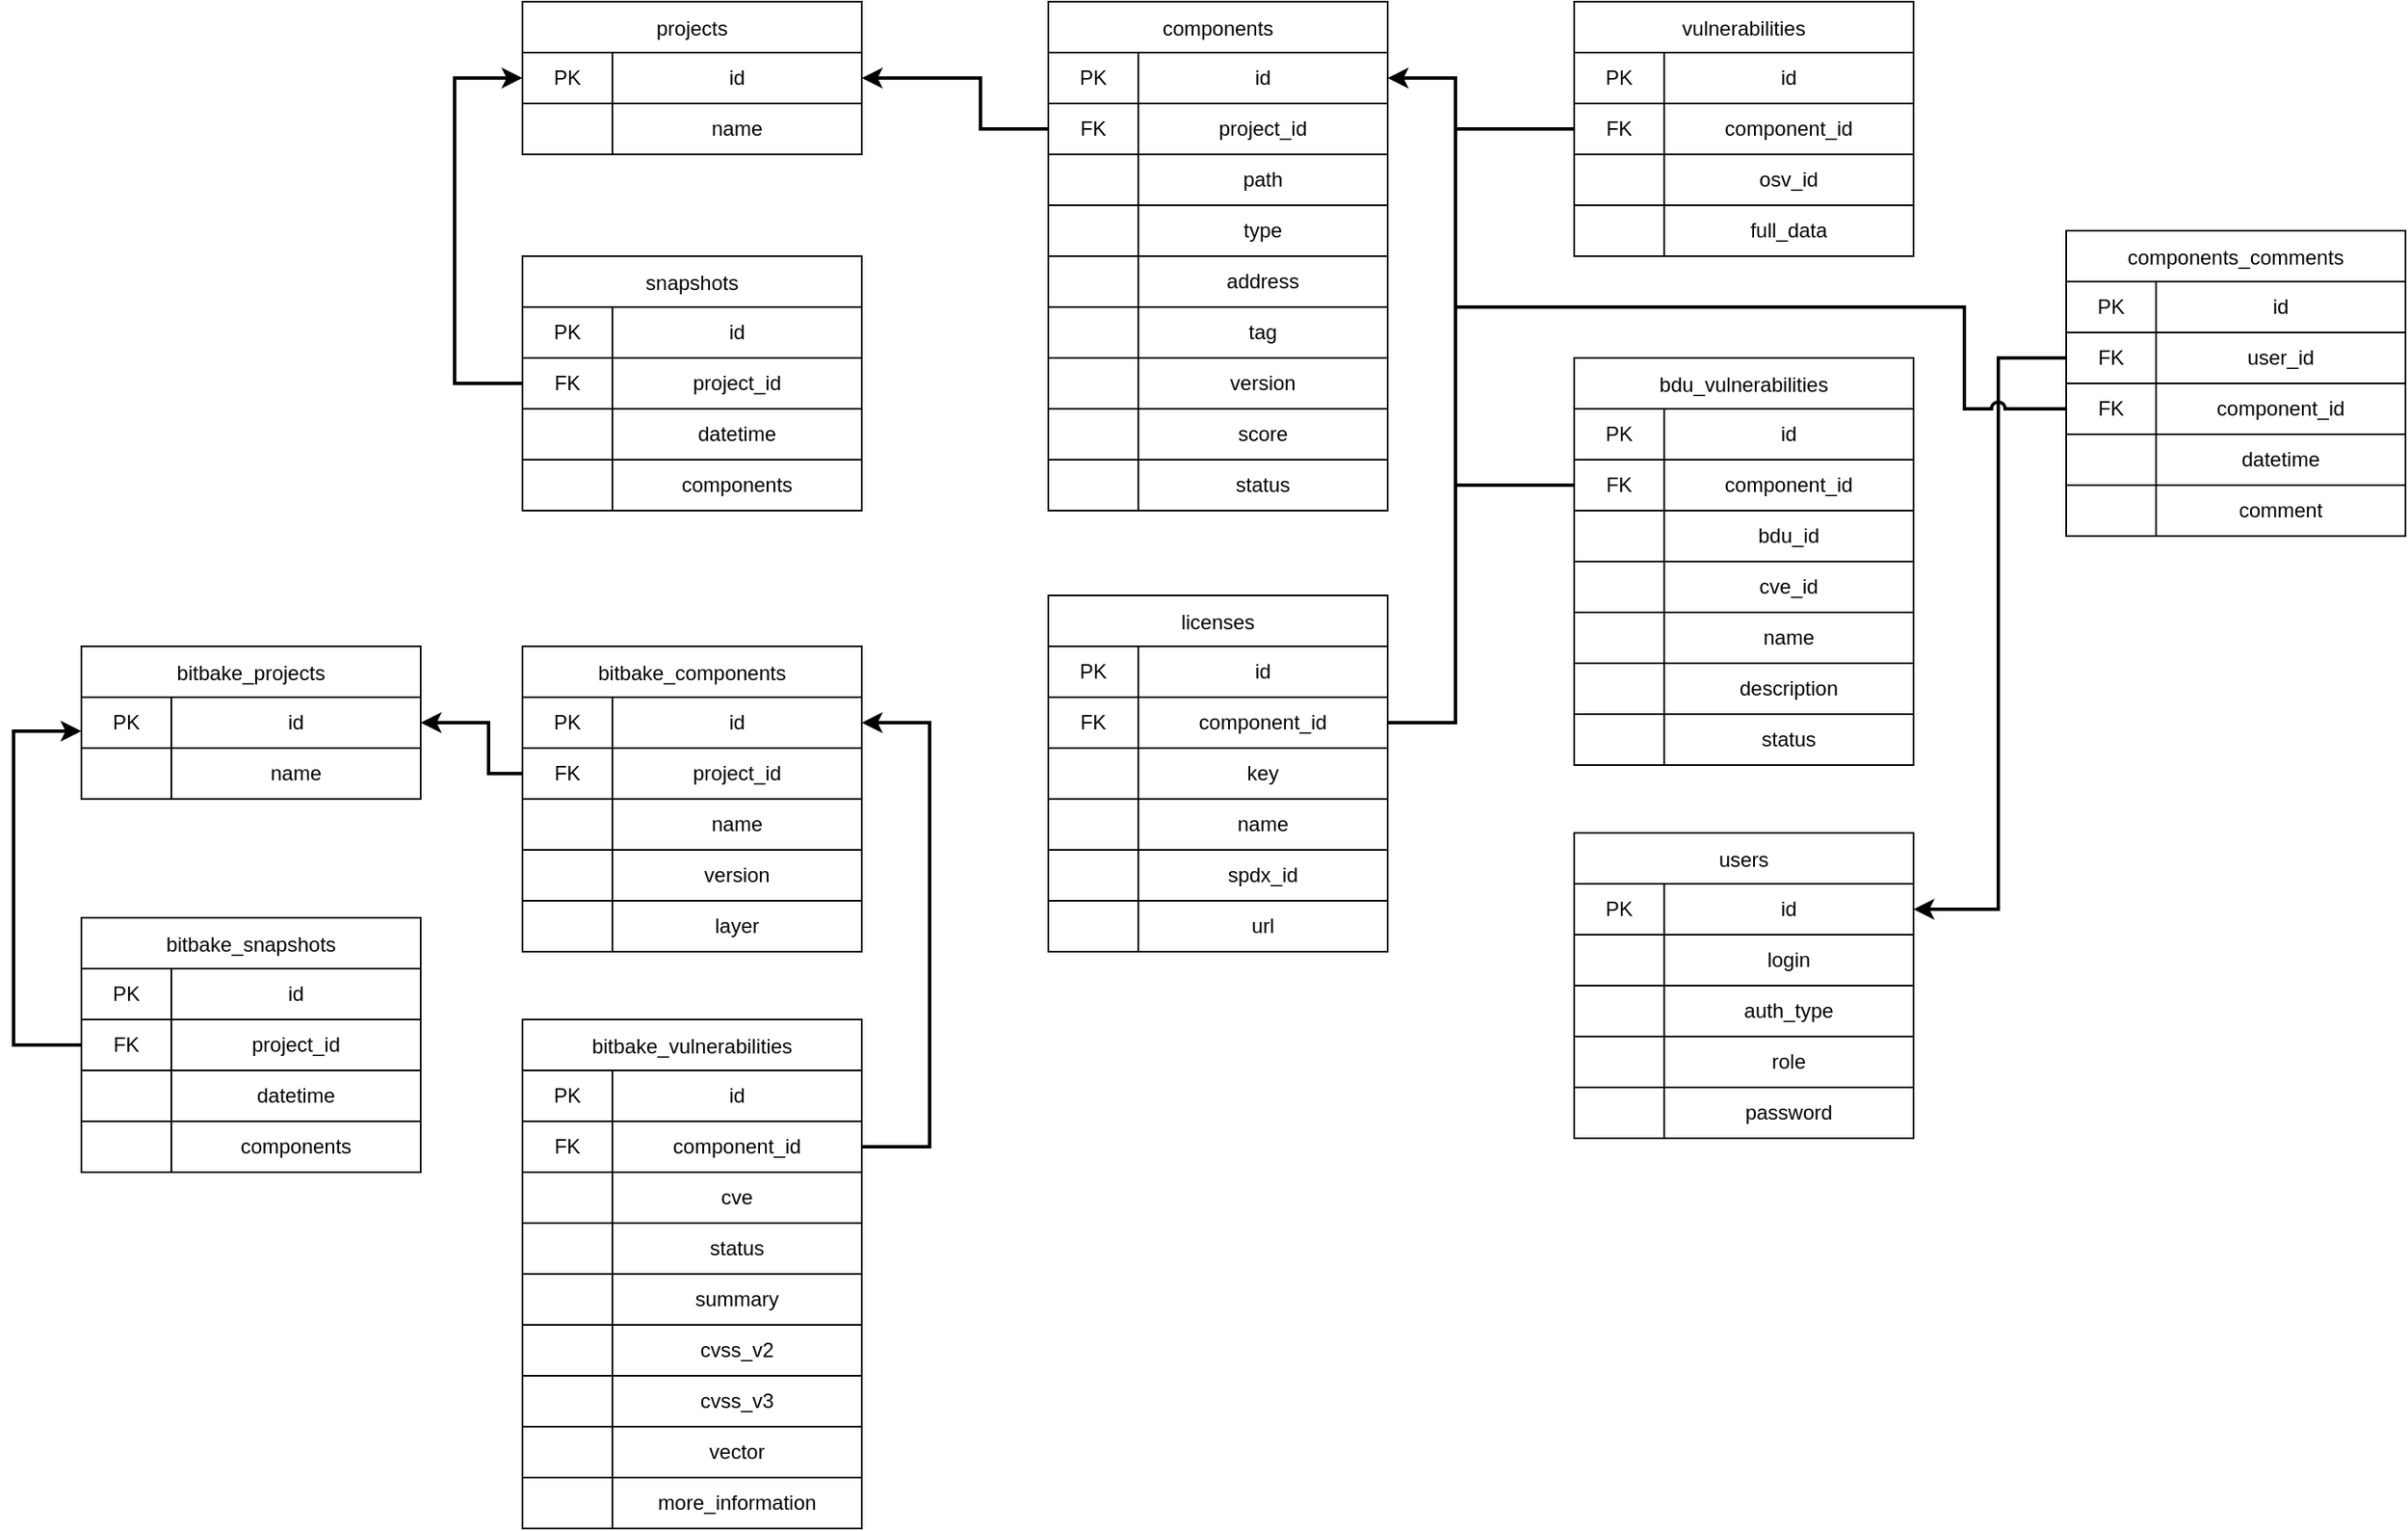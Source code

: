 <mxfile version="27.0.2">
  <diagram name="Страница — 1" id="Rh8N5LKjMndREaE10BPL">
    <mxGraphModel dx="2078" dy="936" grid="1" gridSize="10" guides="1" tooltips="1" connect="1" arrows="1" fold="1" page="0" pageScale="1" pageWidth="827" pageHeight="1169" math="0" shadow="0">
      <root>
        <mxCell id="0" />
        <mxCell id="1" parent="0" />
        <mxCell id="hA5qqlmzp00c2_-T4oen-1" value="projects" style="shape=table;startSize=30;container=1;collapsible=0;childLayout=tableLayout;" parent="1" vertex="1">
          <mxGeometry x="70" y="60" width="200" height="90" as="geometry" />
        </mxCell>
        <mxCell id="hA5qqlmzp00c2_-T4oen-2" value="" style="shape=tableRow;horizontal=0;startSize=0;swimlaneHead=0;swimlaneBody=0;strokeColor=inherit;top=0;left=0;bottom=0;right=0;collapsible=0;dropTarget=0;fillColor=none;points=[[0,0.5],[1,0.5]];portConstraint=eastwest;" parent="hA5qqlmzp00c2_-T4oen-1" vertex="1">
          <mxGeometry y="30" width="200" height="30" as="geometry" />
        </mxCell>
        <mxCell id="hA5qqlmzp00c2_-T4oen-11" value="PK" style="shape=partialRectangle;html=1;whiteSpace=wrap;connectable=0;strokeColor=inherit;overflow=hidden;fillColor=none;top=0;left=0;bottom=0;right=0;pointerEvents=1;" parent="hA5qqlmzp00c2_-T4oen-2" vertex="1">
          <mxGeometry width="53" height="30" as="geometry">
            <mxRectangle width="53" height="30" as="alternateBounds" />
          </mxGeometry>
        </mxCell>
        <mxCell id="hA5qqlmzp00c2_-T4oen-3" value="id" style="shape=partialRectangle;html=1;whiteSpace=wrap;connectable=0;strokeColor=inherit;overflow=hidden;fillColor=none;top=0;left=0;bottom=0;right=0;pointerEvents=1;" parent="hA5qqlmzp00c2_-T4oen-2" vertex="1">
          <mxGeometry x="53" width="147" height="30" as="geometry">
            <mxRectangle width="147" height="30" as="alternateBounds" />
          </mxGeometry>
        </mxCell>
        <mxCell id="hA5qqlmzp00c2_-T4oen-5" value="" style="shape=tableRow;horizontal=0;startSize=0;swimlaneHead=0;swimlaneBody=0;strokeColor=inherit;top=0;left=0;bottom=0;right=0;collapsible=0;dropTarget=0;fillColor=none;points=[[0,0.5],[1,0.5]];portConstraint=eastwest;" parent="hA5qqlmzp00c2_-T4oen-1" vertex="1">
          <mxGeometry y="60" width="200" height="30" as="geometry" />
        </mxCell>
        <mxCell id="hA5qqlmzp00c2_-T4oen-12" style="shape=partialRectangle;html=1;whiteSpace=wrap;connectable=0;strokeColor=inherit;overflow=hidden;fillColor=none;top=0;left=0;bottom=0;right=0;pointerEvents=1;" parent="hA5qqlmzp00c2_-T4oen-5" vertex="1">
          <mxGeometry width="53" height="30" as="geometry">
            <mxRectangle width="53" height="30" as="alternateBounds" />
          </mxGeometry>
        </mxCell>
        <mxCell id="hA5qqlmzp00c2_-T4oen-6" value="name" style="shape=partialRectangle;html=1;whiteSpace=wrap;connectable=0;strokeColor=inherit;overflow=hidden;fillColor=none;top=0;left=0;bottom=0;right=0;pointerEvents=1;" parent="hA5qqlmzp00c2_-T4oen-5" vertex="1">
          <mxGeometry x="53" width="147" height="30" as="geometry">
            <mxRectangle width="147" height="30" as="alternateBounds" />
          </mxGeometry>
        </mxCell>
        <mxCell id="hA5qqlmzp00c2_-T4oen-14" value="components" style="shape=table;startSize=30;container=1;collapsible=0;childLayout=tableLayout;" parent="1" vertex="1">
          <mxGeometry x="380" y="60" width="200" height="300" as="geometry" />
        </mxCell>
        <mxCell id="hA5qqlmzp00c2_-T4oen-15" value="" style="shape=tableRow;horizontal=0;startSize=0;swimlaneHead=0;swimlaneBody=0;strokeColor=inherit;top=0;left=0;bottom=0;right=0;collapsible=0;dropTarget=0;fillColor=none;points=[[0,0.5],[1,0.5]];portConstraint=eastwest;" parent="hA5qqlmzp00c2_-T4oen-14" vertex="1">
          <mxGeometry y="30" width="200" height="30" as="geometry" />
        </mxCell>
        <mxCell id="hA5qqlmzp00c2_-T4oen-16" value="PK" style="shape=partialRectangle;html=1;whiteSpace=wrap;connectable=0;strokeColor=inherit;overflow=hidden;fillColor=none;top=0;left=0;bottom=0;right=0;pointerEvents=1;" parent="hA5qqlmzp00c2_-T4oen-15" vertex="1">
          <mxGeometry width="53" height="30" as="geometry">
            <mxRectangle width="53" height="30" as="alternateBounds" />
          </mxGeometry>
        </mxCell>
        <mxCell id="hA5qqlmzp00c2_-T4oen-17" value="id" style="shape=partialRectangle;html=1;whiteSpace=wrap;connectable=0;strokeColor=inherit;overflow=hidden;fillColor=none;top=0;left=0;bottom=0;right=0;pointerEvents=1;" parent="hA5qqlmzp00c2_-T4oen-15" vertex="1">
          <mxGeometry x="53" width="147" height="30" as="geometry">
            <mxRectangle width="147" height="30" as="alternateBounds" />
          </mxGeometry>
        </mxCell>
        <mxCell id="hA5qqlmzp00c2_-T4oen-18" value="" style="shape=tableRow;horizontal=0;startSize=0;swimlaneHead=0;swimlaneBody=0;strokeColor=inherit;top=0;left=0;bottom=0;right=0;collapsible=0;dropTarget=0;fillColor=none;points=[[0,0.5],[1,0.5]];portConstraint=eastwest;" parent="hA5qqlmzp00c2_-T4oen-14" vertex="1">
          <mxGeometry y="60" width="200" height="30" as="geometry" />
        </mxCell>
        <mxCell id="hA5qqlmzp00c2_-T4oen-19" value="FK" style="shape=partialRectangle;html=1;whiteSpace=wrap;connectable=0;strokeColor=inherit;overflow=hidden;fillColor=none;top=0;left=0;bottom=0;right=0;pointerEvents=1;" parent="hA5qqlmzp00c2_-T4oen-18" vertex="1">
          <mxGeometry width="53" height="30" as="geometry">
            <mxRectangle width="53" height="30" as="alternateBounds" />
          </mxGeometry>
        </mxCell>
        <mxCell id="hA5qqlmzp00c2_-T4oen-20" value="project_id" style="shape=partialRectangle;html=1;whiteSpace=wrap;connectable=0;strokeColor=inherit;overflow=hidden;fillColor=none;top=0;left=0;bottom=0;right=0;pointerEvents=1;" parent="hA5qqlmzp00c2_-T4oen-18" vertex="1">
          <mxGeometry x="53" width="147" height="30" as="geometry">
            <mxRectangle width="147" height="30" as="alternateBounds" />
          </mxGeometry>
        </mxCell>
        <mxCell id="hA5qqlmzp00c2_-T4oen-21" style="shape=tableRow;horizontal=0;startSize=0;swimlaneHead=0;swimlaneBody=0;strokeColor=inherit;top=0;left=0;bottom=0;right=0;collapsible=0;dropTarget=0;fillColor=none;points=[[0,0.5],[1,0.5]];portConstraint=eastwest;" parent="hA5qqlmzp00c2_-T4oen-14" vertex="1">
          <mxGeometry y="90" width="200" height="30" as="geometry" />
        </mxCell>
        <mxCell id="hA5qqlmzp00c2_-T4oen-22" style="shape=partialRectangle;html=1;whiteSpace=wrap;connectable=0;strokeColor=inherit;overflow=hidden;fillColor=none;top=0;left=0;bottom=0;right=0;pointerEvents=1;" parent="hA5qqlmzp00c2_-T4oen-21" vertex="1">
          <mxGeometry width="53" height="30" as="geometry">
            <mxRectangle width="53" height="30" as="alternateBounds" />
          </mxGeometry>
        </mxCell>
        <mxCell id="hA5qqlmzp00c2_-T4oen-23" value="path" style="shape=partialRectangle;html=1;whiteSpace=wrap;connectable=0;strokeColor=inherit;overflow=hidden;fillColor=none;top=0;left=0;bottom=0;right=0;pointerEvents=1;" parent="hA5qqlmzp00c2_-T4oen-21" vertex="1">
          <mxGeometry x="53" width="147" height="30" as="geometry">
            <mxRectangle width="147" height="30" as="alternateBounds" />
          </mxGeometry>
        </mxCell>
        <mxCell id="hA5qqlmzp00c2_-T4oen-34" style="shape=tableRow;horizontal=0;startSize=0;swimlaneHead=0;swimlaneBody=0;strokeColor=inherit;top=0;left=0;bottom=0;right=0;collapsible=0;dropTarget=0;fillColor=none;points=[[0,0.5],[1,0.5]];portConstraint=eastwest;" parent="hA5qqlmzp00c2_-T4oen-14" vertex="1">
          <mxGeometry y="120" width="200" height="30" as="geometry" />
        </mxCell>
        <mxCell id="hA5qqlmzp00c2_-T4oen-35" style="shape=partialRectangle;html=1;whiteSpace=wrap;connectable=0;strokeColor=inherit;overflow=hidden;fillColor=none;top=0;left=0;bottom=0;right=0;pointerEvents=1;" parent="hA5qqlmzp00c2_-T4oen-34" vertex="1">
          <mxGeometry width="53" height="30" as="geometry">
            <mxRectangle width="53" height="30" as="alternateBounds" />
          </mxGeometry>
        </mxCell>
        <mxCell id="hA5qqlmzp00c2_-T4oen-36" value="type" style="shape=partialRectangle;html=1;whiteSpace=wrap;connectable=0;strokeColor=inherit;overflow=hidden;fillColor=none;top=0;left=0;bottom=0;right=0;pointerEvents=1;" parent="hA5qqlmzp00c2_-T4oen-34" vertex="1">
          <mxGeometry x="53" width="147" height="30" as="geometry">
            <mxRectangle width="147" height="30" as="alternateBounds" />
          </mxGeometry>
        </mxCell>
        <mxCell id="hA5qqlmzp00c2_-T4oen-31" style="shape=tableRow;horizontal=0;startSize=0;swimlaneHead=0;swimlaneBody=0;strokeColor=inherit;top=0;left=0;bottom=0;right=0;collapsible=0;dropTarget=0;fillColor=none;points=[[0,0.5],[1,0.5]];portConstraint=eastwest;" parent="hA5qqlmzp00c2_-T4oen-14" vertex="1">
          <mxGeometry y="150" width="200" height="30" as="geometry" />
        </mxCell>
        <mxCell id="hA5qqlmzp00c2_-T4oen-32" style="shape=partialRectangle;html=1;whiteSpace=wrap;connectable=0;strokeColor=inherit;overflow=hidden;fillColor=none;top=0;left=0;bottom=0;right=0;pointerEvents=1;" parent="hA5qqlmzp00c2_-T4oen-31" vertex="1">
          <mxGeometry width="53" height="30" as="geometry">
            <mxRectangle width="53" height="30" as="alternateBounds" />
          </mxGeometry>
        </mxCell>
        <mxCell id="hA5qqlmzp00c2_-T4oen-33" value="address" style="shape=partialRectangle;html=1;whiteSpace=wrap;connectable=0;strokeColor=inherit;overflow=hidden;fillColor=none;top=0;left=0;bottom=0;right=0;pointerEvents=1;" parent="hA5qqlmzp00c2_-T4oen-31" vertex="1">
          <mxGeometry x="53" width="147" height="30" as="geometry">
            <mxRectangle width="147" height="30" as="alternateBounds" />
          </mxGeometry>
        </mxCell>
        <mxCell id="hA5qqlmzp00c2_-T4oen-28" style="shape=tableRow;horizontal=0;startSize=0;swimlaneHead=0;swimlaneBody=0;strokeColor=inherit;top=0;left=0;bottom=0;right=0;collapsible=0;dropTarget=0;fillColor=none;points=[[0,0.5],[1,0.5]];portConstraint=eastwest;" parent="hA5qqlmzp00c2_-T4oen-14" vertex="1">
          <mxGeometry y="180" width="200" height="30" as="geometry" />
        </mxCell>
        <mxCell id="hA5qqlmzp00c2_-T4oen-29" style="shape=partialRectangle;html=1;whiteSpace=wrap;connectable=0;strokeColor=inherit;overflow=hidden;fillColor=none;top=0;left=0;bottom=0;right=0;pointerEvents=1;" parent="hA5qqlmzp00c2_-T4oen-28" vertex="1">
          <mxGeometry width="53" height="30" as="geometry">
            <mxRectangle width="53" height="30" as="alternateBounds" />
          </mxGeometry>
        </mxCell>
        <mxCell id="hA5qqlmzp00c2_-T4oen-30" value="tag" style="shape=partialRectangle;html=1;whiteSpace=wrap;connectable=0;strokeColor=inherit;overflow=hidden;fillColor=none;top=0;left=0;bottom=0;right=0;pointerEvents=1;" parent="hA5qqlmzp00c2_-T4oen-28" vertex="1">
          <mxGeometry x="53" width="147" height="30" as="geometry">
            <mxRectangle width="147" height="30" as="alternateBounds" />
          </mxGeometry>
        </mxCell>
        <mxCell id="hA5qqlmzp00c2_-T4oen-25" style="shape=tableRow;horizontal=0;startSize=0;swimlaneHead=0;swimlaneBody=0;strokeColor=inherit;top=0;left=0;bottom=0;right=0;collapsible=0;dropTarget=0;fillColor=none;points=[[0,0.5],[1,0.5]];portConstraint=eastwest;" parent="hA5qqlmzp00c2_-T4oen-14" vertex="1">
          <mxGeometry y="210" width="200" height="30" as="geometry" />
        </mxCell>
        <mxCell id="hA5qqlmzp00c2_-T4oen-26" style="shape=partialRectangle;html=1;whiteSpace=wrap;connectable=0;strokeColor=inherit;overflow=hidden;fillColor=none;top=0;left=0;bottom=0;right=0;pointerEvents=1;" parent="hA5qqlmzp00c2_-T4oen-25" vertex="1">
          <mxGeometry width="53" height="30" as="geometry">
            <mxRectangle width="53" height="30" as="alternateBounds" />
          </mxGeometry>
        </mxCell>
        <mxCell id="hA5qqlmzp00c2_-T4oen-27" value="version" style="shape=partialRectangle;html=1;whiteSpace=wrap;connectable=0;strokeColor=inherit;overflow=hidden;fillColor=none;top=0;left=0;bottom=0;right=0;pointerEvents=1;" parent="hA5qqlmzp00c2_-T4oen-25" vertex="1">
          <mxGeometry x="53" width="147" height="30" as="geometry">
            <mxRectangle width="147" height="30" as="alternateBounds" />
          </mxGeometry>
        </mxCell>
        <mxCell id="hA5qqlmzp00c2_-T4oen-37" style="shape=tableRow;horizontal=0;startSize=0;swimlaneHead=0;swimlaneBody=0;strokeColor=inherit;top=0;left=0;bottom=0;right=0;collapsible=0;dropTarget=0;fillColor=none;points=[[0,0.5],[1,0.5]];portConstraint=eastwest;" parent="hA5qqlmzp00c2_-T4oen-14" vertex="1">
          <mxGeometry y="240" width="200" height="30" as="geometry" />
        </mxCell>
        <mxCell id="hA5qqlmzp00c2_-T4oen-38" style="shape=partialRectangle;html=1;whiteSpace=wrap;connectable=0;strokeColor=inherit;overflow=hidden;fillColor=none;top=0;left=0;bottom=0;right=0;pointerEvents=1;" parent="hA5qqlmzp00c2_-T4oen-37" vertex="1">
          <mxGeometry width="53" height="30" as="geometry">
            <mxRectangle width="53" height="30" as="alternateBounds" />
          </mxGeometry>
        </mxCell>
        <mxCell id="hA5qqlmzp00c2_-T4oen-39" value="score" style="shape=partialRectangle;html=1;whiteSpace=wrap;connectable=0;strokeColor=inherit;overflow=hidden;fillColor=none;top=0;left=0;bottom=0;right=0;pointerEvents=1;" parent="hA5qqlmzp00c2_-T4oen-37" vertex="1">
          <mxGeometry x="53" width="147" height="30" as="geometry">
            <mxRectangle width="147" height="30" as="alternateBounds" />
          </mxGeometry>
        </mxCell>
        <mxCell id="hA5qqlmzp00c2_-T4oen-40" style="shape=tableRow;horizontal=0;startSize=0;swimlaneHead=0;swimlaneBody=0;strokeColor=inherit;top=0;left=0;bottom=0;right=0;collapsible=0;dropTarget=0;fillColor=none;points=[[0,0.5],[1,0.5]];portConstraint=eastwest;" parent="hA5qqlmzp00c2_-T4oen-14" vertex="1">
          <mxGeometry y="270" width="200" height="30" as="geometry" />
        </mxCell>
        <mxCell id="hA5qqlmzp00c2_-T4oen-41" style="shape=partialRectangle;html=1;whiteSpace=wrap;connectable=0;strokeColor=inherit;overflow=hidden;fillColor=none;top=0;left=0;bottom=0;right=0;pointerEvents=1;" parent="hA5qqlmzp00c2_-T4oen-40" vertex="1">
          <mxGeometry width="53" height="30" as="geometry">
            <mxRectangle width="53" height="30" as="alternateBounds" />
          </mxGeometry>
        </mxCell>
        <mxCell id="hA5qqlmzp00c2_-T4oen-42" value="status" style="shape=partialRectangle;html=1;whiteSpace=wrap;connectable=0;strokeColor=inherit;overflow=hidden;fillColor=none;top=0;left=0;bottom=0;right=0;pointerEvents=1;" parent="hA5qqlmzp00c2_-T4oen-40" vertex="1">
          <mxGeometry x="53" width="147" height="30" as="geometry">
            <mxRectangle width="147" height="30" as="alternateBounds" />
          </mxGeometry>
        </mxCell>
        <mxCell id="hA5qqlmzp00c2_-T4oen-46" value="snapshots" style="shape=table;startSize=30;container=1;collapsible=0;childLayout=tableLayout;" parent="1" vertex="1">
          <mxGeometry x="70" y="210" width="200" height="150" as="geometry" />
        </mxCell>
        <mxCell id="hA5qqlmzp00c2_-T4oen-47" value="" style="shape=tableRow;horizontal=0;startSize=0;swimlaneHead=0;swimlaneBody=0;strokeColor=inherit;top=0;left=0;bottom=0;right=0;collapsible=0;dropTarget=0;fillColor=none;points=[[0,0.5],[1,0.5]];portConstraint=eastwest;" parent="hA5qqlmzp00c2_-T4oen-46" vertex="1">
          <mxGeometry y="30" width="200" height="30" as="geometry" />
        </mxCell>
        <mxCell id="hA5qqlmzp00c2_-T4oen-48" value="PK" style="shape=partialRectangle;html=1;whiteSpace=wrap;connectable=0;strokeColor=inherit;overflow=hidden;fillColor=none;top=0;left=0;bottom=0;right=0;pointerEvents=1;" parent="hA5qqlmzp00c2_-T4oen-47" vertex="1">
          <mxGeometry width="53" height="30" as="geometry">
            <mxRectangle width="53" height="30" as="alternateBounds" />
          </mxGeometry>
        </mxCell>
        <mxCell id="hA5qqlmzp00c2_-T4oen-49" value="id" style="shape=partialRectangle;html=1;whiteSpace=wrap;connectable=0;strokeColor=inherit;overflow=hidden;fillColor=none;top=0;left=0;bottom=0;right=0;pointerEvents=1;" parent="hA5qqlmzp00c2_-T4oen-47" vertex="1">
          <mxGeometry x="53" width="147" height="30" as="geometry">
            <mxRectangle width="147" height="30" as="alternateBounds" />
          </mxGeometry>
        </mxCell>
        <mxCell id="hA5qqlmzp00c2_-T4oen-50" value="" style="shape=tableRow;horizontal=0;startSize=0;swimlaneHead=0;swimlaneBody=0;strokeColor=inherit;top=0;left=0;bottom=0;right=0;collapsible=0;dropTarget=0;fillColor=none;points=[[0,0.5],[1,0.5]];portConstraint=eastwest;" parent="hA5qqlmzp00c2_-T4oen-46" vertex="1">
          <mxGeometry y="60" width="200" height="30" as="geometry" />
        </mxCell>
        <mxCell id="hA5qqlmzp00c2_-T4oen-51" value="FK" style="shape=partialRectangle;html=1;whiteSpace=wrap;connectable=0;strokeColor=inherit;overflow=hidden;fillColor=none;top=0;left=0;bottom=0;right=0;pointerEvents=1;" parent="hA5qqlmzp00c2_-T4oen-50" vertex="1">
          <mxGeometry width="53" height="30" as="geometry">
            <mxRectangle width="53" height="30" as="alternateBounds" />
          </mxGeometry>
        </mxCell>
        <mxCell id="hA5qqlmzp00c2_-T4oen-52" value="project_id" style="shape=partialRectangle;html=1;whiteSpace=wrap;connectable=0;strokeColor=inherit;overflow=hidden;fillColor=none;top=0;left=0;bottom=0;right=0;pointerEvents=1;" parent="hA5qqlmzp00c2_-T4oen-50" vertex="1">
          <mxGeometry x="53" width="147" height="30" as="geometry">
            <mxRectangle width="147" height="30" as="alternateBounds" />
          </mxGeometry>
        </mxCell>
        <mxCell id="hA5qqlmzp00c2_-T4oen-53" style="shape=tableRow;horizontal=0;startSize=0;swimlaneHead=0;swimlaneBody=0;strokeColor=inherit;top=0;left=0;bottom=0;right=0;collapsible=0;dropTarget=0;fillColor=none;points=[[0,0.5],[1,0.5]];portConstraint=eastwest;" parent="hA5qqlmzp00c2_-T4oen-46" vertex="1">
          <mxGeometry y="90" width="200" height="30" as="geometry" />
        </mxCell>
        <mxCell id="hA5qqlmzp00c2_-T4oen-54" style="shape=partialRectangle;html=1;whiteSpace=wrap;connectable=0;strokeColor=inherit;overflow=hidden;fillColor=none;top=0;left=0;bottom=0;right=0;pointerEvents=1;" parent="hA5qqlmzp00c2_-T4oen-53" vertex="1">
          <mxGeometry width="53" height="30" as="geometry">
            <mxRectangle width="53" height="30" as="alternateBounds" />
          </mxGeometry>
        </mxCell>
        <mxCell id="hA5qqlmzp00c2_-T4oen-55" value="datetime" style="shape=partialRectangle;html=1;whiteSpace=wrap;connectable=0;strokeColor=inherit;overflow=hidden;fillColor=none;top=0;left=0;bottom=0;right=0;pointerEvents=1;" parent="hA5qqlmzp00c2_-T4oen-53" vertex="1">
          <mxGeometry x="53" width="147" height="30" as="geometry">
            <mxRectangle width="147" height="30" as="alternateBounds" />
          </mxGeometry>
        </mxCell>
        <mxCell id="hA5qqlmzp00c2_-T4oen-56" style="shape=tableRow;horizontal=0;startSize=0;swimlaneHead=0;swimlaneBody=0;strokeColor=inherit;top=0;left=0;bottom=0;right=0;collapsible=0;dropTarget=0;fillColor=none;points=[[0,0.5],[1,0.5]];portConstraint=eastwest;" parent="hA5qqlmzp00c2_-T4oen-46" vertex="1">
          <mxGeometry y="120" width="200" height="30" as="geometry" />
        </mxCell>
        <mxCell id="hA5qqlmzp00c2_-T4oen-57" style="shape=partialRectangle;html=1;whiteSpace=wrap;connectable=0;strokeColor=inherit;overflow=hidden;fillColor=none;top=0;left=0;bottom=0;right=0;pointerEvents=1;" parent="hA5qqlmzp00c2_-T4oen-56" vertex="1">
          <mxGeometry width="53" height="30" as="geometry">
            <mxRectangle width="53" height="30" as="alternateBounds" />
          </mxGeometry>
        </mxCell>
        <mxCell id="hA5qqlmzp00c2_-T4oen-58" value="components" style="shape=partialRectangle;html=1;whiteSpace=wrap;connectable=0;strokeColor=inherit;overflow=hidden;fillColor=none;top=0;left=0;bottom=0;right=0;pointerEvents=1;" parent="hA5qqlmzp00c2_-T4oen-56" vertex="1">
          <mxGeometry x="53" width="147" height="30" as="geometry">
            <mxRectangle width="147" height="30" as="alternateBounds" />
          </mxGeometry>
        </mxCell>
        <mxCell id="hA5qqlmzp00c2_-T4oen-59" value="vulnerabilities" style="shape=table;startSize=30;container=1;collapsible=0;childLayout=tableLayout;" parent="1" vertex="1">
          <mxGeometry x="690" y="60" width="200" height="150" as="geometry" />
        </mxCell>
        <mxCell id="hA5qqlmzp00c2_-T4oen-60" value="" style="shape=tableRow;horizontal=0;startSize=0;swimlaneHead=0;swimlaneBody=0;strokeColor=inherit;top=0;left=0;bottom=0;right=0;collapsible=0;dropTarget=0;fillColor=none;points=[[0,0.5],[1,0.5]];portConstraint=eastwest;" parent="hA5qqlmzp00c2_-T4oen-59" vertex="1">
          <mxGeometry y="30" width="200" height="30" as="geometry" />
        </mxCell>
        <mxCell id="hA5qqlmzp00c2_-T4oen-61" value="PK" style="shape=partialRectangle;html=1;whiteSpace=wrap;connectable=0;strokeColor=inherit;overflow=hidden;fillColor=none;top=0;left=0;bottom=0;right=0;pointerEvents=1;" parent="hA5qqlmzp00c2_-T4oen-60" vertex="1">
          <mxGeometry width="53" height="30" as="geometry">
            <mxRectangle width="53" height="30" as="alternateBounds" />
          </mxGeometry>
        </mxCell>
        <mxCell id="hA5qqlmzp00c2_-T4oen-62" value="id" style="shape=partialRectangle;html=1;whiteSpace=wrap;connectable=0;strokeColor=inherit;overflow=hidden;fillColor=none;top=0;left=0;bottom=0;right=0;pointerEvents=1;" parent="hA5qqlmzp00c2_-T4oen-60" vertex="1">
          <mxGeometry x="53" width="147" height="30" as="geometry">
            <mxRectangle width="147" height="30" as="alternateBounds" />
          </mxGeometry>
        </mxCell>
        <mxCell id="hA5qqlmzp00c2_-T4oen-63" value="" style="shape=tableRow;horizontal=0;startSize=0;swimlaneHead=0;swimlaneBody=0;strokeColor=inherit;top=0;left=0;bottom=0;right=0;collapsible=0;dropTarget=0;fillColor=none;points=[[0,0.5],[1,0.5]];portConstraint=eastwest;" parent="hA5qqlmzp00c2_-T4oen-59" vertex="1">
          <mxGeometry y="60" width="200" height="30" as="geometry" />
        </mxCell>
        <mxCell id="hA5qqlmzp00c2_-T4oen-64" value="FK" style="shape=partialRectangle;html=1;whiteSpace=wrap;connectable=0;strokeColor=inherit;overflow=hidden;fillColor=none;top=0;left=0;bottom=0;right=0;pointerEvents=1;" parent="hA5qqlmzp00c2_-T4oen-63" vertex="1">
          <mxGeometry width="53" height="30" as="geometry">
            <mxRectangle width="53" height="30" as="alternateBounds" />
          </mxGeometry>
        </mxCell>
        <mxCell id="hA5qqlmzp00c2_-T4oen-65" value="component_id" style="shape=partialRectangle;html=1;whiteSpace=wrap;connectable=0;strokeColor=inherit;overflow=hidden;fillColor=none;top=0;left=0;bottom=0;right=0;pointerEvents=1;" parent="hA5qqlmzp00c2_-T4oen-63" vertex="1">
          <mxGeometry x="53" width="147" height="30" as="geometry">
            <mxRectangle width="147" height="30" as="alternateBounds" />
          </mxGeometry>
        </mxCell>
        <mxCell id="hA5qqlmzp00c2_-T4oen-66" style="shape=tableRow;horizontal=0;startSize=0;swimlaneHead=0;swimlaneBody=0;strokeColor=inherit;top=0;left=0;bottom=0;right=0;collapsible=0;dropTarget=0;fillColor=none;points=[[0,0.5],[1,0.5]];portConstraint=eastwest;" parent="hA5qqlmzp00c2_-T4oen-59" vertex="1">
          <mxGeometry y="90" width="200" height="30" as="geometry" />
        </mxCell>
        <mxCell id="hA5qqlmzp00c2_-T4oen-67" style="shape=partialRectangle;html=1;whiteSpace=wrap;connectable=0;strokeColor=inherit;overflow=hidden;fillColor=none;top=0;left=0;bottom=0;right=0;pointerEvents=1;" parent="hA5qqlmzp00c2_-T4oen-66" vertex="1">
          <mxGeometry width="53" height="30" as="geometry">
            <mxRectangle width="53" height="30" as="alternateBounds" />
          </mxGeometry>
        </mxCell>
        <mxCell id="hA5qqlmzp00c2_-T4oen-68" value="osv_id" style="shape=partialRectangle;html=1;whiteSpace=wrap;connectable=0;strokeColor=inherit;overflow=hidden;fillColor=none;top=0;left=0;bottom=0;right=0;pointerEvents=1;" parent="hA5qqlmzp00c2_-T4oen-66" vertex="1">
          <mxGeometry x="53" width="147" height="30" as="geometry">
            <mxRectangle width="147" height="30" as="alternateBounds" />
          </mxGeometry>
        </mxCell>
        <mxCell id="hA5qqlmzp00c2_-T4oen-69" style="shape=tableRow;horizontal=0;startSize=0;swimlaneHead=0;swimlaneBody=0;strokeColor=inherit;top=0;left=0;bottom=0;right=0;collapsible=0;dropTarget=0;fillColor=none;points=[[0,0.5],[1,0.5]];portConstraint=eastwest;" parent="hA5qqlmzp00c2_-T4oen-59" vertex="1">
          <mxGeometry y="120" width="200" height="30" as="geometry" />
        </mxCell>
        <mxCell id="hA5qqlmzp00c2_-T4oen-70" style="shape=partialRectangle;html=1;whiteSpace=wrap;connectable=0;strokeColor=inherit;overflow=hidden;fillColor=none;top=0;left=0;bottom=0;right=0;pointerEvents=1;" parent="hA5qqlmzp00c2_-T4oen-69" vertex="1">
          <mxGeometry width="53" height="30" as="geometry">
            <mxRectangle width="53" height="30" as="alternateBounds" />
          </mxGeometry>
        </mxCell>
        <mxCell id="hA5qqlmzp00c2_-T4oen-71" value="full_data" style="shape=partialRectangle;html=1;whiteSpace=wrap;connectable=0;strokeColor=inherit;overflow=hidden;fillColor=none;top=0;left=0;bottom=0;right=0;pointerEvents=1;" parent="hA5qqlmzp00c2_-T4oen-69" vertex="1">
          <mxGeometry x="53" width="147" height="30" as="geometry">
            <mxRectangle width="147" height="30" as="alternateBounds" />
          </mxGeometry>
        </mxCell>
        <mxCell id="hA5qqlmzp00c2_-T4oen-72" value="users" style="shape=table;startSize=30;container=1;collapsible=0;childLayout=tableLayout;" parent="1" vertex="1">
          <mxGeometry x="690" y="550" width="200" height="180" as="geometry" />
        </mxCell>
        <mxCell id="hA5qqlmzp00c2_-T4oen-73" value="" style="shape=tableRow;horizontal=0;startSize=0;swimlaneHead=0;swimlaneBody=0;strokeColor=inherit;top=0;left=0;bottom=0;right=0;collapsible=0;dropTarget=0;fillColor=none;points=[[0,0.5],[1,0.5]];portConstraint=eastwest;" parent="hA5qqlmzp00c2_-T4oen-72" vertex="1">
          <mxGeometry y="30" width="200" height="30" as="geometry" />
        </mxCell>
        <mxCell id="hA5qqlmzp00c2_-T4oen-74" value="PK" style="shape=partialRectangle;html=1;whiteSpace=wrap;connectable=0;strokeColor=inherit;overflow=hidden;fillColor=none;top=0;left=0;bottom=0;right=0;pointerEvents=1;" parent="hA5qqlmzp00c2_-T4oen-73" vertex="1">
          <mxGeometry width="53" height="30" as="geometry">
            <mxRectangle width="53" height="30" as="alternateBounds" />
          </mxGeometry>
        </mxCell>
        <mxCell id="hA5qqlmzp00c2_-T4oen-75" value="id" style="shape=partialRectangle;html=1;whiteSpace=wrap;connectable=0;strokeColor=inherit;overflow=hidden;fillColor=none;top=0;left=0;bottom=0;right=0;pointerEvents=1;" parent="hA5qqlmzp00c2_-T4oen-73" vertex="1">
          <mxGeometry x="53" width="147" height="30" as="geometry">
            <mxRectangle width="147" height="30" as="alternateBounds" />
          </mxGeometry>
        </mxCell>
        <mxCell id="hA5qqlmzp00c2_-T4oen-76" value="" style="shape=tableRow;horizontal=0;startSize=0;swimlaneHead=0;swimlaneBody=0;strokeColor=inherit;top=0;left=0;bottom=0;right=0;collapsible=0;dropTarget=0;fillColor=none;points=[[0,0.5],[1,0.5]];portConstraint=eastwest;" parent="hA5qqlmzp00c2_-T4oen-72" vertex="1">
          <mxGeometry y="60" width="200" height="30" as="geometry" />
        </mxCell>
        <mxCell id="hA5qqlmzp00c2_-T4oen-77" value="" style="shape=partialRectangle;html=1;whiteSpace=wrap;connectable=0;strokeColor=inherit;overflow=hidden;fillColor=none;top=0;left=0;bottom=0;right=0;pointerEvents=1;" parent="hA5qqlmzp00c2_-T4oen-76" vertex="1">
          <mxGeometry width="53" height="30" as="geometry">
            <mxRectangle width="53" height="30" as="alternateBounds" />
          </mxGeometry>
        </mxCell>
        <mxCell id="hA5qqlmzp00c2_-T4oen-78" value="login" style="shape=partialRectangle;html=1;whiteSpace=wrap;connectable=0;strokeColor=inherit;overflow=hidden;fillColor=none;top=0;left=0;bottom=0;right=0;pointerEvents=1;" parent="hA5qqlmzp00c2_-T4oen-76" vertex="1">
          <mxGeometry x="53" width="147" height="30" as="geometry">
            <mxRectangle width="147" height="30" as="alternateBounds" />
          </mxGeometry>
        </mxCell>
        <mxCell id="hA5qqlmzp00c2_-T4oen-79" style="shape=tableRow;horizontal=0;startSize=0;swimlaneHead=0;swimlaneBody=0;strokeColor=inherit;top=0;left=0;bottom=0;right=0;collapsible=0;dropTarget=0;fillColor=none;points=[[0,0.5],[1,0.5]];portConstraint=eastwest;" parent="hA5qqlmzp00c2_-T4oen-72" vertex="1">
          <mxGeometry y="90" width="200" height="30" as="geometry" />
        </mxCell>
        <mxCell id="hA5qqlmzp00c2_-T4oen-80" style="shape=partialRectangle;html=1;whiteSpace=wrap;connectable=0;strokeColor=inherit;overflow=hidden;fillColor=none;top=0;left=0;bottom=0;right=0;pointerEvents=1;" parent="hA5qqlmzp00c2_-T4oen-79" vertex="1">
          <mxGeometry width="53" height="30" as="geometry">
            <mxRectangle width="53" height="30" as="alternateBounds" />
          </mxGeometry>
        </mxCell>
        <mxCell id="hA5qqlmzp00c2_-T4oen-81" value="auth_type" style="shape=partialRectangle;html=1;whiteSpace=wrap;connectable=0;strokeColor=inherit;overflow=hidden;fillColor=none;top=0;left=0;bottom=0;right=0;pointerEvents=1;" parent="hA5qqlmzp00c2_-T4oen-79" vertex="1">
          <mxGeometry x="53" width="147" height="30" as="geometry">
            <mxRectangle width="147" height="30" as="alternateBounds" />
          </mxGeometry>
        </mxCell>
        <mxCell id="hA5qqlmzp00c2_-T4oen-82" style="shape=tableRow;horizontal=0;startSize=0;swimlaneHead=0;swimlaneBody=0;strokeColor=inherit;top=0;left=0;bottom=0;right=0;collapsible=0;dropTarget=0;fillColor=none;points=[[0,0.5],[1,0.5]];portConstraint=eastwest;" parent="hA5qqlmzp00c2_-T4oen-72" vertex="1">
          <mxGeometry y="120" width="200" height="30" as="geometry" />
        </mxCell>
        <mxCell id="hA5qqlmzp00c2_-T4oen-83" style="shape=partialRectangle;html=1;whiteSpace=wrap;connectable=0;strokeColor=inherit;overflow=hidden;fillColor=none;top=0;left=0;bottom=0;right=0;pointerEvents=1;" parent="hA5qqlmzp00c2_-T4oen-82" vertex="1">
          <mxGeometry width="53" height="30" as="geometry">
            <mxRectangle width="53" height="30" as="alternateBounds" />
          </mxGeometry>
        </mxCell>
        <mxCell id="hA5qqlmzp00c2_-T4oen-84" value="role" style="shape=partialRectangle;html=1;whiteSpace=wrap;connectable=0;strokeColor=inherit;overflow=hidden;fillColor=none;top=0;left=0;bottom=0;right=0;pointerEvents=1;" parent="hA5qqlmzp00c2_-T4oen-82" vertex="1">
          <mxGeometry x="53" width="147" height="30" as="geometry">
            <mxRectangle width="147" height="30" as="alternateBounds" />
          </mxGeometry>
        </mxCell>
        <mxCell id="hA5qqlmzp00c2_-T4oen-85" style="shape=tableRow;horizontal=0;startSize=0;swimlaneHead=0;swimlaneBody=0;strokeColor=inherit;top=0;left=0;bottom=0;right=0;collapsible=0;dropTarget=0;fillColor=none;points=[[0,0.5],[1,0.5]];portConstraint=eastwest;" parent="hA5qqlmzp00c2_-T4oen-72" vertex="1">
          <mxGeometry y="150" width="200" height="30" as="geometry" />
        </mxCell>
        <mxCell id="hA5qqlmzp00c2_-T4oen-86" style="shape=partialRectangle;html=1;whiteSpace=wrap;connectable=0;strokeColor=inherit;overflow=hidden;fillColor=none;top=0;left=0;bottom=0;right=0;pointerEvents=1;" parent="hA5qqlmzp00c2_-T4oen-85" vertex="1">
          <mxGeometry width="53" height="30" as="geometry">
            <mxRectangle width="53" height="30" as="alternateBounds" />
          </mxGeometry>
        </mxCell>
        <mxCell id="hA5qqlmzp00c2_-T4oen-87" value="password" style="shape=partialRectangle;html=1;whiteSpace=wrap;connectable=0;strokeColor=inherit;overflow=hidden;fillColor=none;top=0;left=0;bottom=0;right=0;pointerEvents=1;" parent="hA5qqlmzp00c2_-T4oen-85" vertex="1">
          <mxGeometry x="53" width="147" height="30" as="geometry">
            <mxRectangle width="147" height="30" as="alternateBounds" />
          </mxGeometry>
        </mxCell>
        <mxCell id="hA5qqlmzp00c2_-T4oen-88" value="licenses" style="shape=table;startSize=30;container=1;collapsible=0;childLayout=tableLayout;" parent="1" vertex="1">
          <mxGeometry x="380" y="410" width="200" height="210" as="geometry" />
        </mxCell>
        <mxCell id="hA5qqlmzp00c2_-T4oen-89" value="" style="shape=tableRow;horizontal=0;startSize=0;swimlaneHead=0;swimlaneBody=0;strokeColor=inherit;top=0;left=0;bottom=0;right=0;collapsible=0;dropTarget=0;fillColor=none;points=[[0,0.5],[1,0.5]];portConstraint=eastwest;" parent="hA5qqlmzp00c2_-T4oen-88" vertex="1">
          <mxGeometry y="30" width="200" height="30" as="geometry" />
        </mxCell>
        <mxCell id="hA5qqlmzp00c2_-T4oen-90" value="PK" style="shape=partialRectangle;html=1;whiteSpace=wrap;connectable=0;strokeColor=inherit;overflow=hidden;fillColor=none;top=0;left=0;bottom=0;right=0;pointerEvents=1;" parent="hA5qqlmzp00c2_-T4oen-89" vertex="1">
          <mxGeometry width="53" height="30" as="geometry">
            <mxRectangle width="53" height="30" as="alternateBounds" />
          </mxGeometry>
        </mxCell>
        <mxCell id="hA5qqlmzp00c2_-T4oen-91" value="id" style="shape=partialRectangle;html=1;whiteSpace=wrap;connectable=0;strokeColor=inherit;overflow=hidden;fillColor=none;top=0;left=0;bottom=0;right=0;pointerEvents=1;" parent="hA5qqlmzp00c2_-T4oen-89" vertex="1">
          <mxGeometry x="53" width="147" height="30" as="geometry">
            <mxRectangle width="147" height="30" as="alternateBounds" />
          </mxGeometry>
        </mxCell>
        <mxCell id="hA5qqlmzp00c2_-T4oen-92" value="" style="shape=tableRow;horizontal=0;startSize=0;swimlaneHead=0;swimlaneBody=0;strokeColor=inherit;top=0;left=0;bottom=0;right=0;collapsible=0;dropTarget=0;fillColor=none;points=[[0,0.5],[1,0.5]];portConstraint=eastwest;" parent="hA5qqlmzp00c2_-T4oen-88" vertex="1">
          <mxGeometry y="60" width="200" height="30" as="geometry" />
        </mxCell>
        <mxCell id="hA5qqlmzp00c2_-T4oen-93" value="FK" style="shape=partialRectangle;html=1;whiteSpace=wrap;connectable=0;strokeColor=inherit;overflow=hidden;fillColor=none;top=0;left=0;bottom=0;right=0;pointerEvents=1;" parent="hA5qqlmzp00c2_-T4oen-92" vertex="1">
          <mxGeometry width="53" height="30" as="geometry">
            <mxRectangle width="53" height="30" as="alternateBounds" />
          </mxGeometry>
        </mxCell>
        <mxCell id="hA5qqlmzp00c2_-T4oen-94" value="component_id" style="shape=partialRectangle;html=1;whiteSpace=wrap;connectable=0;strokeColor=inherit;overflow=hidden;fillColor=none;top=0;left=0;bottom=0;right=0;pointerEvents=1;" parent="hA5qqlmzp00c2_-T4oen-92" vertex="1">
          <mxGeometry x="53" width="147" height="30" as="geometry">
            <mxRectangle width="147" height="30" as="alternateBounds" />
          </mxGeometry>
        </mxCell>
        <mxCell id="hA5qqlmzp00c2_-T4oen-95" style="shape=tableRow;horizontal=0;startSize=0;swimlaneHead=0;swimlaneBody=0;strokeColor=inherit;top=0;left=0;bottom=0;right=0;collapsible=0;dropTarget=0;fillColor=none;points=[[0,0.5],[1,0.5]];portConstraint=eastwest;" parent="hA5qqlmzp00c2_-T4oen-88" vertex="1">
          <mxGeometry y="90" width="200" height="30" as="geometry" />
        </mxCell>
        <mxCell id="hA5qqlmzp00c2_-T4oen-96" style="shape=partialRectangle;html=1;whiteSpace=wrap;connectable=0;strokeColor=inherit;overflow=hidden;fillColor=none;top=0;left=0;bottom=0;right=0;pointerEvents=1;" parent="hA5qqlmzp00c2_-T4oen-95" vertex="1">
          <mxGeometry width="53" height="30" as="geometry">
            <mxRectangle width="53" height="30" as="alternateBounds" />
          </mxGeometry>
        </mxCell>
        <mxCell id="hA5qqlmzp00c2_-T4oen-97" value="key" style="shape=partialRectangle;html=1;whiteSpace=wrap;connectable=0;strokeColor=inherit;overflow=hidden;fillColor=none;top=0;left=0;bottom=0;right=0;pointerEvents=1;" parent="hA5qqlmzp00c2_-T4oen-95" vertex="1">
          <mxGeometry x="53" width="147" height="30" as="geometry">
            <mxRectangle width="147" height="30" as="alternateBounds" />
          </mxGeometry>
        </mxCell>
        <mxCell id="hA5qqlmzp00c2_-T4oen-98" style="shape=tableRow;horizontal=0;startSize=0;swimlaneHead=0;swimlaneBody=0;strokeColor=inherit;top=0;left=0;bottom=0;right=0;collapsible=0;dropTarget=0;fillColor=none;points=[[0,0.5],[1,0.5]];portConstraint=eastwest;" parent="hA5qqlmzp00c2_-T4oen-88" vertex="1">
          <mxGeometry y="120" width="200" height="30" as="geometry" />
        </mxCell>
        <mxCell id="hA5qqlmzp00c2_-T4oen-99" style="shape=partialRectangle;html=1;whiteSpace=wrap;connectable=0;strokeColor=inherit;overflow=hidden;fillColor=none;top=0;left=0;bottom=0;right=0;pointerEvents=1;" parent="hA5qqlmzp00c2_-T4oen-98" vertex="1">
          <mxGeometry width="53" height="30" as="geometry">
            <mxRectangle width="53" height="30" as="alternateBounds" />
          </mxGeometry>
        </mxCell>
        <mxCell id="hA5qqlmzp00c2_-T4oen-100" value="name" style="shape=partialRectangle;html=1;whiteSpace=wrap;connectable=0;strokeColor=inherit;overflow=hidden;fillColor=none;top=0;left=0;bottom=0;right=0;pointerEvents=1;" parent="hA5qqlmzp00c2_-T4oen-98" vertex="1">
          <mxGeometry x="53" width="147" height="30" as="geometry">
            <mxRectangle width="147" height="30" as="alternateBounds" />
          </mxGeometry>
        </mxCell>
        <mxCell id="hA5qqlmzp00c2_-T4oen-101" style="shape=tableRow;horizontal=0;startSize=0;swimlaneHead=0;swimlaneBody=0;strokeColor=inherit;top=0;left=0;bottom=0;right=0;collapsible=0;dropTarget=0;fillColor=none;points=[[0,0.5],[1,0.5]];portConstraint=eastwest;" parent="hA5qqlmzp00c2_-T4oen-88" vertex="1">
          <mxGeometry y="150" width="200" height="30" as="geometry" />
        </mxCell>
        <mxCell id="hA5qqlmzp00c2_-T4oen-102" style="shape=partialRectangle;html=1;whiteSpace=wrap;connectable=0;strokeColor=inherit;overflow=hidden;fillColor=none;top=0;left=0;bottom=0;right=0;pointerEvents=1;" parent="hA5qqlmzp00c2_-T4oen-101" vertex="1">
          <mxGeometry width="53" height="30" as="geometry">
            <mxRectangle width="53" height="30" as="alternateBounds" />
          </mxGeometry>
        </mxCell>
        <mxCell id="hA5qqlmzp00c2_-T4oen-103" value="spdx_id" style="shape=partialRectangle;html=1;whiteSpace=wrap;connectable=0;strokeColor=inherit;overflow=hidden;fillColor=none;top=0;left=0;bottom=0;right=0;pointerEvents=1;" parent="hA5qqlmzp00c2_-T4oen-101" vertex="1">
          <mxGeometry x="53" width="147" height="30" as="geometry">
            <mxRectangle width="147" height="30" as="alternateBounds" />
          </mxGeometry>
        </mxCell>
        <mxCell id="hA5qqlmzp00c2_-T4oen-104" style="shape=tableRow;horizontal=0;startSize=0;swimlaneHead=0;swimlaneBody=0;strokeColor=inherit;top=0;left=0;bottom=0;right=0;collapsible=0;dropTarget=0;fillColor=none;points=[[0,0.5],[1,0.5]];portConstraint=eastwest;" parent="hA5qqlmzp00c2_-T4oen-88" vertex="1">
          <mxGeometry y="180" width="200" height="30" as="geometry" />
        </mxCell>
        <mxCell id="hA5qqlmzp00c2_-T4oen-105" style="shape=partialRectangle;html=1;whiteSpace=wrap;connectable=0;strokeColor=inherit;overflow=hidden;fillColor=none;top=0;left=0;bottom=0;right=0;pointerEvents=1;" parent="hA5qqlmzp00c2_-T4oen-104" vertex="1">
          <mxGeometry width="53" height="30" as="geometry">
            <mxRectangle width="53" height="30" as="alternateBounds" />
          </mxGeometry>
        </mxCell>
        <mxCell id="hA5qqlmzp00c2_-T4oen-106" value="url" style="shape=partialRectangle;html=1;whiteSpace=wrap;connectable=0;strokeColor=inherit;overflow=hidden;fillColor=none;top=0;left=0;bottom=0;right=0;pointerEvents=1;" parent="hA5qqlmzp00c2_-T4oen-104" vertex="1">
          <mxGeometry x="53" width="147" height="30" as="geometry">
            <mxRectangle width="147" height="30" as="alternateBounds" />
          </mxGeometry>
        </mxCell>
        <mxCell id="hA5qqlmzp00c2_-T4oen-107" value="bdu_vulnerabilities" style="shape=table;startSize=30;container=1;collapsible=0;childLayout=tableLayout;" parent="1" vertex="1">
          <mxGeometry x="690" y="270" width="200" height="240" as="geometry" />
        </mxCell>
        <mxCell id="hA5qqlmzp00c2_-T4oen-108" value="" style="shape=tableRow;horizontal=0;startSize=0;swimlaneHead=0;swimlaneBody=0;strokeColor=inherit;top=0;left=0;bottom=0;right=0;collapsible=0;dropTarget=0;fillColor=none;points=[[0,0.5],[1,0.5]];portConstraint=eastwest;" parent="hA5qqlmzp00c2_-T4oen-107" vertex="1">
          <mxGeometry y="30" width="200" height="30" as="geometry" />
        </mxCell>
        <mxCell id="hA5qqlmzp00c2_-T4oen-109" value="PK" style="shape=partialRectangle;html=1;whiteSpace=wrap;connectable=0;strokeColor=inherit;overflow=hidden;fillColor=none;top=0;left=0;bottom=0;right=0;pointerEvents=1;" parent="hA5qqlmzp00c2_-T4oen-108" vertex="1">
          <mxGeometry width="53" height="30" as="geometry">
            <mxRectangle width="53" height="30" as="alternateBounds" />
          </mxGeometry>
        </mxCell>
        <mxCell id="hA5qqlmzp00c2_-T4oen-110" value="id" style="shape=partialRectangle;html=1;whiteSpace=wrap;connectable=0;strokeColor=inherit;overflow=hidden;fillColor=none;top=0;left=0;bottom=0;right=0;pointerEvents=1;" parent="hA5qqlmzp00c2_-T4oen-108" vertex="1">
          <mxGeometry x="53" width="147" height="30" as="geometry">
            <mxRectangle width="147" height="30" as="alternateBounds" />
          </mxGeometry>
        </mxCell>
        <mxCell id="hA5qqlmzp00c2_-T4oen-111" value="" style="shape=tableRow;horizontal=0;startSize=0;swimlaneHead=0;swimlaneBody=0;strokeColor=inherit;top=0;left=0;bottom=0;right=0;collapsible=0;dropTarget=0;fillColor=none;points=[[0,0.5],[1,0.5]];portConstraint=eastwest;" parent="hA5qqlmzp00c2_-T4oen-107" vertex="1">
          <mxGeometry y="60" width="200" height="30" as="geometry" />
        </mxCell>
        <mxCell id="hA5qqlmzp00c2_-T4oen-112" value="FK" style="shape=partialRectangle;html=1;whiteSpace=wrap;connectable=0;strokeColor=inherit;overflow=hidden;fillColor=none;top=0;left=0;bottom=0;right=0;pointerEvents=1;" parent="hA5qqlmzp00c2_-T4oen-111" vertex="1">
          <mxGeometry width="53" height="30" as="geometry">
            <mxRectangle width="53" height="30" as="alternateBounds" />
          </mxGeometry>
        </mxCell>
        <mxCell id="hA5qqlmzp00c2_-T4oen-113" value="component_id" style="shape=partialRectangle;html=1;whiteSpace=wrap;connectable=0;strokeColor=inherit;overflow=hidden;fillColor=none;top=0;left=0;bottom=0;right=0;pointerEvents=1;" parent="hA5qqlmzp00c2_-T4oen-111" vertex="1">
          <mxGeometry x="53" width="147" height="30" as="geometry">
            <mxRectangle width="147" height="30" as="alternateBounds" />
          </mxGeometry>
        </mxCell>
        <mxCell id="hA5qqlmzp00c2_-T4oen-114" style="shape=tableRow;horizontal=0;startSize=0;swimlaneHead=0;swimlaneBody=0;strokeColor=inherit;top=0;left=0;bottom=0;right=0;collapsible=0;dropTarget=0;fillColor=none;points=[[0,0.5],[1,0.5]];portConstraint=eastwest;" parent="hA5qqlmzp00c2_-T4oen-107" vertex="1">
          <mxGeometry y="90" width="200" height="30" as="geometry" />
        </mxCell>
        <mxCell id="hA5qqlmzp00c2_-T4oen-115" style="shape=partialRectangle;html=1;whiteSpace=wrap;connectable=0;strokeColor=inherit;overflow=hidden;fillColor=none;top=0;left=0;bottom=0;right=0;pointerEvents=1;" parent="hA5qqlmzp00c2_-T4oen-114" vertex="1">
          <mxGeometry width="53" height="30" as="geometry">
            <mxRectangle width="53" height="30" as="alternateBounds" />
          </mxGeometry>
        </mxCell>
        <mxCell id="hA5qqlmzp00c2_-T4oen-116" value="bdu_id" style="shape=partialRectangle;html=1;whiteSpace=wrap;connectable=0;strokeColor=inherit;overflow=hidden;fillColor=none;top=0;left=0;bottom=0;right=0;pointerEvents=1;" parent="hA5qqlmzp00c2_-T4oen-114" vertex="1">
          <mxGeometry x="53" width="147" height="30" as="geometry">
            <mxRectangle width="147" height="30" as="alternateBounds" />
          </mxGeometry>
        </mxCell>
        <mxCell id="hA5qqlmzp00c2_-T4oen-117" style="shape=tableRow;horizontal=0;startSize=0;swimlaneHead=0;swimlaneBody=0;strokeColor=inherit;top=0;left=0;bottom=0;right=0;collapsible=0;dropTarget=0;fillColor=none;points=[[0,0.5],[1,0.5]];portConstraint=eastwest;" parent="hA5qqlmzp00c2_-T4oen-107" vertex="1">
          <mxGeometry y="120" width="200" height="30" as="geometry" />
        </mxCell>
        <mxCell id="hA5qqlmzp00c2_-T4oen-118" style="shape=partialRectangle;html=1;whiteSpace=wrap;connectable=0;strokeColor=inherit;overflow=hidden;fillColor=none;top=0;left=0;bottom=0;right=0;pointerEvents=1;" parent="hA5qqlmzp00c2_-T4oen-117" vertex="1">
          <mxGeometry width="53" height="30" as="geometry">
            <mxRectangle width="53" height="30" as="alternateBounds" />
          </mxGeometry>
        </mxCell>
        <mxCell id="hA5qqlmzp00c2_-T4oen-119" value="cve_id" style="shape=partialRectangle;html=1;whiteSpace=wrap;connectable=0;strokeColor=inherit;overflow=hidden;fillColor=none;top=0;left=0;bottom=0;right=0;pointerEvents=1;" parent="hA5qqlmzp00c2_-T4oen-117" vertex="1">
          <mxGeometry x="53" width="147" height="30" as="geometry">
            <mxRectangle width="147" height="30" as="alternateBounds" />
          </mxGeometry>
        </mxCell>
        <mxCell id="hA5qqlmzp00c2_-T4oen-120" style="shape=tableRow;horizontal=0;startSize=0;swimlaneHead=0;swimlaneBody=0;strokeColor=inherit;top=0;left=0;bottom=0;right=0;collapsible=0;dropTarget=0;fillColor=none;points=[[0,0.5],[1,0.5]];portConstraint=eastwest;" parent="hA5qqlmzp00c2_-T4oen-107" vertex="1">
          <mxGeometry y="150" width="200" height="30" as="geometry" />
        </mxCell>
        <mxCell id="hA5qqlmzp00c2_-T4oen-121" style="shape=partialRectangle;html=1;whiteSpace=wrap;connectable=0;strokeColor=inherit;overflow=hidden;fillColor=none;top=0;left=0;bottom=0;right=0;pointerEvents=1;" parent="hA5qqlmzp00c2_-T4oen-120" vertex="1">
          <mxGeometry width="53" height="30" as="geometry">
            <mxRectangle width="53" height="30" as="alternateBounds" />
          </mxGeometry>
        </mxCell>
        <mxCell id="hA5qqlmzp00c2_-T4oen-122" value="name" style="shape=partialRectangle;html=1;whiteSpace=wrap;connectable=0;strokeColor=inherit;overflow=hidden;fillColor=none;top=0;left=0;bottom=0;right=0;pointerEvents=1;" parent="hA5qqlmzp00c2_-T4oen-120" vertex="1">
          <mxGeometry x="53" width="147" height="30" as="geometry">
            <mxRectangle width="147" height="30" as="alternateBounds" />
          </mxGeometry>
        </mxCell>
        <mxCell id="hA5qqlmzp00c2_-T4oen-123" style="shape=tableRow;horizontal=0;startSize=0;swimlaneHead=0;swimlaneBody=0;strokeColor=inherit;top=0;left=0;bottom=0;right=0;collapsible=0;dropTarget=0;fillColor=none;points=[[0,0.5],[1,0.5]];portConstraint=eastwest;" parent="hA5qqlmzp00c2_-T4oen-107" vertex="1">
          <mxGeometry y="180" width="200" height="30" as="geometry" />
        </mxCell>
        <mxCell id="hA5qqlmzp00c2_-T4oen-124" style="shape=partialRectangle;html=1;whiteSpace=wrap;connectable=0;strokeColor=inherit;overflow=hidden;fillColor=none;top=0;left=0;bottom=0;right=0;pointerEvents=1;" parent="hA5qqlmzp00c2_-T4oen-123" vertex="1">
          <mxGeometry width="53" height="30" as="geometry">
            <mxRectangle width="53" height="30" as="alternateBounds" />
          </mxGeometry>
        </mxCell>
        <mxCell id="hA5qqlmzp00c2_-T4oen-125" value="description" style="shape=partialRectangle;html=1;whiteSpace=wrap;connectable=0;strokeColor=inherit;overflow=hidden;fillColor=none;top=0;left=0;bottom=0;right=0;pointerEvents=1;" parent="hA5qqlmzp00c2_-T4oen-123" vertex="1">
          <mxGeometry x="53" width="147" height="30" as="geometry">
            <mxRectangle width="147" height="30" as="alternateBounds" />
          </mxGeometry>
        </mxCell>
        <mxCell id="hA5qqlmzp00c2_-T4oen-126" style="shape=tableRow;horizontal=0;startSize=0;swimlaneHead=0;swimlaneBody=0;strokeColor=inherit;top=0;left=0;bottom=0;right=0;collapsible=0;dropTarget=0;fillColor=none;points=[[0,0.5],[1,0.5]];portConstraint=eastwest;" parent="hA5qqlmzp00c2_-T4oen-107" vertex="1">
          <mxGeometry y="210" width="200" height="30" as="geometry" />
        </mxCell>
        <mxCell id="hA5qqlmzp00c2_-T4oen-127" style="shape=partialRectangle;html=1;whiteSpace=wrap;connectable=0;strokeColor=inherit;overflow=hidden;fillColor=none;top=0;left=0;bottom=0;right=0;pointerEvents=1;" parent="hA5qqlmzp00c2_-T4oen-126" vertex="1">
          <mxGeometry width="53" height="30" as="geometry">
            <mxRectangle width="53" height="30" as="alternateBounds" />
          </mxGeometry>
        </mxCell>
        <mxCell id="hA5qqlmzp00c2_-T4oen-128" value="status" style="shape=partialRectangle;html=1;whiteSpace=wrap;connectable=0;strokeColor=inherit;overflow=hidden;fillColor=none;top=0;left=0;bottom=0;right=0;pointerEvents=1;" parent="hA5qqlmzp00c2_-T4oen-126" vertex="1">
          <mxGeometry x="53" width="147" height="30" as="geometry">
            <mxRectangle width="147" height="30" as="alternateBounds" />
          </mxGeometry>
        </mxCell>
        <mxCell id="hA5qqlmzp00c2_-T4oen-130" value="" style="endArrow=classic;html=1;rounded=0;exitX=0;exitY=0.5;exitDx=0;exitDy=0;entryX=0;entryY=0.5;entryDx=0;entryDy=0;strokeWidth=2;" parent="1" source="hA5qqlmzp00c2_-T4oen-50" target="hA5qqlmzp00c2_-T4oen-2" edge="1">
          <mxGeometry width="50" height="50" relative="1" as="geometry">
            <mxPoint x="130" y="500" as="sourcePoint" />
            <mxPoint x="180" y="450" as="targetPoint" />
            <Array as="points">
              <mxPoint x="30" y="285" />
              <mxPoint x="30" y="105" />
            </Array>
          </mxGeometry>
        </mxCell>
        <mxCell id="hA5qqlmzp00c2_-T4oen-131" value="" style="endArrow=classic;html=1;rounded=0;entryX=1;entryY=0.5;entryDx=0;entryDy=0;exitX=0;exitY=0.5;exitDx=0;exitDy=0;strokeWidth=2;" parent="1" source="hA5qqlmzp00c2_-T4oen-18" target="hA5qqlmzp00c2_-T4oen-2" edge="1">
          <mxGeometry width="50" height="50" relative="1" as="geometry">
            <mxPoint x="230" y="560" as="sourcePoint" />
            <mxPoint x="280" y="510" as="targetPoint" />
            <Array as="points">
              <mxPoint x="340" y="135" />
              <mxPoint x="340" y="105" />
            </Array>
          </mxGeometry>
        </mxCell>
        <mxCell id="hA5qqlmzp00c2_-T4oen-132" value="" style="endArrow=classic;html=1;rounded=0;exitX=1;exitY=0.5;exitDx=0;exitDy=0;entryX=1;entryY=0.5;entryDx=0;entryDy=0;strokeWidth=2;" parent="1" source="hA5qqlmzp00c2_-T4oen-92" target="hA5qqlmzp00c2_-T4oen-15" edge="1">
          <mxGeometry width="50" height="50" relative="1" as="geometry">
            <mxPoint x="610" y="700" as="sourcePoint" />
            <mxPoint x="660" y="650" as="targetPoint" />
            <Array as="points">
              <mxPoint x="620" y="485" />
              <mxPoint x="620" y="105" />
            </Array>
          </mxGeometry>
        </mxCell>
        <mxCell id="hA5qqlmzp00c2_-T4oen-134" value="" style="endArrow=none;html=1;rounded=0;exitX=0;exitY=0.5;exitDx=0;exitDy=0;strokeWidth=2;" parent="1" source="hA5qqlmzp00c2_-T4oen-63" edge="1">
          <mxGeometry width="50" height="50" relative="1" as="geometry">
            <mxPoint x="1030" y="250" as="sourcePoint" />
            <mxPoint x="620" y="135" as="targetPoint" />
          </mxGeometry>
        </mxCell>
        <mxCell id="hA5qqlmzp00c2_-T4oen-135" value="" style="endArrow=none;html=1;rounded=0;exitX=0;exitY=0.5;exitDx=0;exitDy=0;strokeWidth=2;" parent="1" source="hA5qqlmzp00c2_-T4oen-111" edge="1">
          <mxGeometry width="50" height="50" relative="1" as="geometry">
            <mxPoint x="690" y="340" as="sourcePoint" />
            <mxPoint x="620" y="345" as="targetPoint" />
          </mxGeometry>
        </mxCell>
        <mxCell id="NSWF_N39l2i1aebSuJUx-1" value="bitbake_projects" style="shape=table;startSize=30;container=1;collapsible=0;childLayout=tableLayout;" vertex="1" parent="1">
          <mxGeometry x="-190" y="440" width="200" height="90" as="geometry" />
        </mxCell>
        <mxCell id="NSWF_N39l2i1aebSuJUx-2" value="" style="shape=tableRow;horizontal=0;startSize=0;swimlaneHead=0;swimlaneBody=0;strokeColor=inherit;top=0;left=0;bottom=0;right=0;collapsible=0;dropTarget=0;fillColor=none;points=[[0,0.5],[1,0.5]];portConstraint=eastwest;" vertex="1" parent="NSWF_N39l2i1aebSuJUx-1">
          <mxGeometry y="30" width="200" height="30" as="geometry" />
        </mxCell>
        <mxCell id="NSWF_N39l2i1aebSuJUx-3" value="PK" style="shape=partialRectangle;html=1;whiteSpace=wrap;connectable=0;strokeColor=inherit;overflow=hidden;fillColor=none;top=0;left=0;bottom=0;right=0;pointerEvents=1;" vertex="1" parent="NSWF_N39l2i1aebSuJUx-2">
          <mxGeometry width="53" height="30" as="geometry">
            <mxRectangle width="53" height="30" as="alternateBounds" />
          </mxGeometry>
        </mxCell>
        <mxCell id="NSWF_N39l2i1aebSuJUx-4" value="id" style="shape=partialRectangle;html=1;whiteSpace=wrap;connectable=0;strokeColor=inherit;overflow=hidden;fillColor=none;top=0;left=0;bottom=0;right=0;pointerEvents=1;" vertex="1" parent="NSWF_N39l2i1aebSuJUx-2">
          <mxGeometry x="53" width="147" height="30" as="geometry">
            <mxRectangle width="147" height="30" as="alternateBounds" />
          </mxGeometry>
        </mxCell>
        <mxCell id="NSWF_N39l2i1aebSuJUx-5" value="" style="shape=tableRow;horizontal=0;startSize=0;swimlaneHead=0;swimlaneBody=0;strokeColor=inherit;top=0;left=0;bottom=0;right=0;collapsible=0;dropTarget=0;fillColor=none;points=[[0,0.5],[1,0.5]];portConstraint=eastwest;" vertex="1" parent="NSWF_N39l2i1aebSuJUx-1">
          <mxGeometry y="60" width="200" height="30" as="geometry" />
        </mxCell>
        <mxCell id="NSWF_N39l2i1aebSuJUx-6" style="shape=partialRectangle;html=1;whiteSpace=wrap;connectable=0;strokeColor=inherit;overflow=hidden;fillColor=none;top=0;left=0;bottom=0;right=0;pointerEvents=1;" vertex="1" parent="NSWF_N39l2i1aebSuJUx-5">
          <mxGeometry width="53" height="30" as="geometry">
            <mxRectangle width="53" height="30" as="alternateBounds" />
          </mxGeometry>
        </mxCell>
        <mxCell id="NSWF_N39l2i1aebSuJUx-7" value="name" style="shape=partialRectangle;html=1;whiteSpace=wrap;connectable=0;strokeColor=inherit;overflow=hidden;fillColor=none;top=0;left=0;bottom=0;right=0;pointerEvents=1;" vertex="1" parent="NSWF_N39l2i1aebSuJUx-5">
          <mxGeometry x="53" width="147" height="30" as="geometry">
            <mxRectangle width="147" height="30" as="alternateBounds" />
          </mxGeometry>
        </mxCell>
        <mxCell id="NSWF_N39l2i1aebSuJUx-8" value="bitbake_components" style="shape=table;startSize=30;container=1;collapsible=0;childLayout=tableLayout;" vertex="1" parent="1">
          <mxGeometry x="70" y="440" width="200" height="180" as="geometry" />
        </mxCell>
        <mxCell id="NSWF_N39l2i1aebSuJUx-9" value="" style="shape=tableRow;horizontal=0;startSize=0;swimlaneHead=0;swimlaneBody=0;strokeColor=inherit;top=0;left=0;bottom=0;right=0;collapsible=0;dropTarget=0;fillColor=none;points=[[0,0.5],[1,0.5]];portConstraint=eastwest;" vertex="1" parent="NSWF_N39l2i1aebSuJUx-8">
          <mxGeometry y="30" width="200" height="30" as="geometry" />
        </mxCell>
        <mxCell id="NSWF_N39l2i1aebSuJUx-10" value="PK" style="shape=partialRectangle;html=1;whiteSpace=wrap;connectable=0;strokeColor=inherit;overflow=hidden;fillColor=none;top=0;left=0;bottom=0;right=0;pointerEvents=1;" vertex="1" parent="NSWF_N39l2i1aebSuJUx-9">
          <mxGeometry width="53" height="30" as="geometry">
            <mxRectangle width="53" height="30" as="alternateBounds" />
          </mxGeometry>
        </mxCell>
        <mxCell id="NSWF_N39l2i1aebSuJUx-11" value="id" style="shape=partialRectangle;html=1;whiteSpace=wrap;connectable=0;strokeColor=inherit;overflow=hidden;fillColor=none;top=0;left=0;bottom=0;right=0;pointerEvents=1;" vertex="1" parent="NSWF_N39l2i1aebSuJUx-9">
          <mxGeometry x="53" width="147" height="30" as="geometry">
            <mxRectangle width="147" height="30" as="alternateBounds" />
          </mxGeometry>
        </mxCell>
        <mxCell id="NSWF_N39l2i1aebSuJUx-12" value="" style="shape=tableRow;horizontal=0;startSize=0;swimlaneHead=0;swimlaneBody=0;strokeColor=inherit;top=0;left=0;bottom=0;right=0;collapsible=0;dropTarget=0;fillColor=none;points=[[0,0.5],[1,0.5]];portConstraint=eastwest;" vertex="1" parent="NSWF_N39l2i1aebSuJUx-8">
          <mxGeometry y="60" width="200" height="30" as="geometry" />
        </mxCell>
        <mxCell id="NSWF_N39l2i1aebSuJUx-13" value="FK" style="shape=partialRectangle;html=1;whiteSpace=wrap;connectable=0;strokeColor=inherit;overflow=hidden;fillColor=none;top=0;left=0;bottom=0;right=0;pointerEvents=1;" vertex="1" parent="NSWF_N39l2i1aebSuJUx-12">
          <mxGeometry width="53" height="30" as="geometry">
            <mxRectangle width="53" height="30" as="alternateBounds" />
          </mxGeometry>
        </mxCell>
        <mxCell id="NSWF_N39l2i1aebSuJUx-14" value="project_id" style="shape=partialRectangle;html=1;whiteSpace=wrap;connectable=0;strokeColor=inherit;overflow=hidden;fillColor=none;top=0;left=0;bottom=0;right=0;pointerEvents=1;" vertex="1" parent="NSWF_N39l2i1aebSuJUx-12">
          <mxGeometry x="53" width="147" height="30" as="geometry">
            <mxRectangle width="147" height="30" as="alternateBounds" />
          </mxGeometry>
        </mxCell>
        <mxCell id="NSWF_N39l2i1aebSuJUx-22" style="shape=tableRow;horizontal=0;startSize=0;swimlaneHead=0;swimlaneBody=0;strokeColor=inherit;top=0;left=0;bottom=0;right=0;collapsible=0;dropTarget=0;fillColor=none;points=[[0,0.5],[1,0.5]];portConstraint=eastwest;" vertex="1" parent="NSWF_N39l2i1aebSuJUx-8">
          <mxGeometry y="90" width="200" height="30" as="geometry" />
        </mxCell>
        <mxCell id="NSWF_N39l2i1aebSuJUx-23" style="shape=partialRectangle;html=1;whiteSpace=wrap;connectable=0;strokeColor=inherit;overflow=hidden;fillColor=none;top=0;left=0;bottom=0;right=0;pointerEvents=1;" vertex="1" parent="NSWF_N39l2i1aebSuJUx-22">
          <mxGeometry width="53" height="30" as="geometry">
            <mxRectangle width="53" height="30" as="alternateBounds" />
          </mxGeometry>
        </mxCell>
        <mxCell id="NSWF_N39l2i1aebSuJUx-24" value="name" style="shape=partialRectangle;html=1;whiteSpace=wrap;connectable=0;strokeColor=inherit;overflow=hidden;fillColor=none;top=0;left=0;bottom=0;right=0;pointerEvents=1;" vertex="1" parent="NSWF_N39l2i1aebSuJUx-22">
          <mxGeometry x="53" width="147" height="30" as="geometry">
            <mxRectangle width="147" height="30" as="alternateBounds" />
          </mxGeometry>
        </mxCell>
        <mxCell id="NSWF_N39l2i1aebSuJUx-25" style="shape=tableRow;horizontal=0;startSize=0;swimlaneHead=0;swimlaneBody=0;strokeColor=inherit;top=0;left=0;bottom=0;right=0;collapsible=0;dropTarget=0;fillColor=none;points=[[0,0.5],[1,0.5]];portConstraint=eastwest;" vertex="1" parent="NSWF_N39l2i1aebSuJUx-8">
          <mxGeometry y="120" width="200" height="30" as="geometry" />
        </mxCell>
        <mxCell id="NSWF_N39l2i1aebSuJUx-26" style="shape=partialRectangle;html=1;whiteSpace=wrap;connectable=0;strokeColor=inherit;overflow=hidden;fillColor=none;top=0;left=0;bottom=0;right=0;pointerEvents=1;" vertex="1" parent="NSWF_N39l2i1aebSuJUx-25">
          <mxGeometry width="53" height="30" as="geometry">
            <mxRectangle width="53" height="30" as="alternateBounds" />
          </mxGeometry>
        </mxCell>
        <mxCell id="NSWF_N39l2i1aebSuJUx-27" value="version" style="shape=partialRectangle;html=1;whiteSpace=wrap;connectable=0;strokeColor=inherit;overflow=hidden;fillColor=none;top=0;left=0;bottom=0;right=0;pointerEvents=1;" vertex="1" parent="NSWF_N39l2i1aebSuJUx-25">
          <mxGeometry x="53" width="147" height="30" as="geometry">
            <mxRectangle width="147" height="30" as="alternateBounds" />
          </mxGeometry>
        </mxCell>
        <mxCell id="NSWF_N39l2i1aebSuJUx-28" style="shape=tableRow;horizontal=0;startSize=0;swimlaneHead=0;swimlaneBody=0;strokeColor=inherit;top=0;left=0;bottom=0;right=0;collapsible=0;dropTarget=0;fillColor=none;points=[[0,0.5],[1,0.5]];portConstraint=eastwest;" vertex="1" parent="NSWF_N39l2i1aebSuJUx-8">
          <mxGeometry y="150" width="200" height="30" as="geometry" />
        </mxCell>
        <mxCell id="NSWF_N39l2i1aebSuJUx-29" style="shape=partialRectangle;html=1;whiteSpace=wrap;connectable=0;strokeColor=inherit;overflow=hidden;fillColor=none;top=0;left=0;bottom=0;right=0;pointerEvents=1;" vertex="1" parent="NSWF_N39l2i1aebSuJUx-28">
          <mxGeometry width="53" height="30" as="geometry">
            <mxRectangle width="53" height="30" as="alternateBounds" />
          </mxGeometry>
        </mxCell>
        <mxCell id="NSWF_N39l2i1aebSuJUx-30" value="layer" style="shape=partialRectangle;html=1;whiteSpace=wrap;connectable=0;strokeColor=inherit;overflow=hidden;fillColor=none;top=0;left=0;bottom=0;right=0;pointerEvents=1;" vertex="1" parent="NSWF_N39l2i1aebSuJUx-28">
          <mxGeometry x="53" width="147" height="30" as="geometry">
            <mxRectangle width="147" height="30" as="alternateBounds" />
          </mxGeometry>
        </mxCell>
        <mxCell id="NSWF_N39l2i1aebSuJUx-15" value="bitbake_vulnerabilities" style="shape=table;startSize=30;container=1;collapsible=0;childLayout=tableLayout;" vertex="1" parent="1">
          <mxGeometry x="70" y="660" width="200" height="300" as="geometry" />
        </mxCell>
        <mxCell id="NSWF_N39l2i1aebSuJUx-16" value="" style="shape=tableRow;horizontal=0;startSize=0;swimlaneHead=0;swimlaneBody=0;strokeColor=inherit;top=0;left=0;bottom=0;right=0;collapsible=0;dropTarget=0;fillColor=none;points=[[0,0.5],[1,0.5]];portConstraint=eastwest;" vertex="1" parent="NSWF_N39l2i1aebSuJUx-15">
          <mxGeometry y="30" width="200" height="30" as="geometry" />
        </mxCell>
        <mxCell id="NSWF_N39l2i1aebSuJUx-17" value="PK" style="shape=partialRectangle;html=1;whiteSpace=wrap;connectable=0;strokeColor=inherit;overflow=hidden;fillColor=none;top=0;left=0;bottom=0;right=0;pointerEvents=1;" vertex="1" parent="NSWF_N39l2i1aebSuJUx-16">
          <mxGeometry width="53" height="30" as="geometry">
            <mxRectangle width="53" height="30" as="alternateBounds" />
          </mxGeometry>
        </mxCell>
        <mxCell id="NSWF_N39l2i1aebSuJUx-18" value="id" style="shape=partialRectangle;html=1;whiteSpace=wrap;connectable=0;strokeColor=inherit;overflow=hidden;fillColor=none;top=0;left=0;bottom=0;right=0;pointerEvents=1;" vertex="1" parent="NSWF_N39l2i1aebSuJUx-16">
          <mxGeometry x="53" width="147" height="30" as="geometry">
            <mxRectangle width="147" height="30" as="alternateBounds" />
          </mxGeometry>
        </mxCell>
        <mxCell id="NSWF_N39l2i1aebSuJUx-19" value="" style="shape=tableRow;horizontal=0;startSize=0;swimlaneHead=0;swimlaneBody=0;strokeColor=inherit;top=0;left=0;bottom=0;right=0;collapsible=0;dropTarget=0;fillColor=none;points=[[0,0.5],[1,0.5]];portConstraint=eastwest;" vertex="1" parent="NSWF_N39l2i1aebSuJUx-15">
          <mxGeometry y="60" width="200" height="30" as="geometry" />
        </mxCell>
        <mxCell id="NSWF_N39l2i1aebSuJUx-20" value="FK" style="shape=partialRectangle;html=1;whiteSpace=wrap;connectable=0;strokeColor=inherit;overflow=hidden;fillColor=none;top=0;left=0;bottom=0;right=0;pointerEvents=1;" vertex="1" parent="NSWF_N39l2i1aebSuJUx-19">
          <mxGeometry width="53" height="30" as="geometry">
            <mxRectangle width="53" height="30" as="alternateBounds" />
          </mxGeometry>
        </mxCell>
        <mxCell id="NSWF_N39l2i1aebSuJUx-21" value="component_id" style="shape=partialRectangle;html=1;whiteSpace=wrap;connectable=0;strokeColor=inherit;overflow=hidden;fillColor=none;top=0;left=0;bottom=0;right=0;pointerEvents=1;" vertex="1" parent="NSWF_N39l2i1aebSuJUx-19">
          <mxGeometry x="53" width="147" height="30" as="geometry">
            <mxRectangle width="147" height="30" as="alternateBounds" />
          </mxGeometry>
        </mxCell>
        <mxCell id="NSWF_N39l2i1aebSuJUx-31" style="shape=tableRow;horizontal=0;startSize=0;swimlaneHead=0;swimlaneBody=0;strokeColor=inherit;top=0;left=0;bottom=0;right=0;collapsible=0;dropTarget=0;fillColor=none;points=[[0,0.5],[1,0.5]];portConstraint=eastwest;" vertex="1" parent="NSWF_N39l2i1aebSuJUx-15">
          <mxGeometry y="90" width="200" height="30" as="geometry" />
        </mxCell>
        <mxCell id="NSWF_N39l2i1aebSuJUx-32" style="shape=partialRectangle;html=1;whiteSpace=wrap;connectable=0;strokeColor=inherit;overflow=hidden;fillColor=none;top=0;left=0;bottom=0;right=0;pointerEvents=1;" vertex="1" parent="NSWF_N39l2i1aebSuJUx-31">
          <mxGeometry width="53" height="30" as="geometry">
            <mxRectangle width="53" height="30" as="alternateBounds" />
          </mxGeometry>
        </mxCell>
        <mxCell id="NSWF_N39l2i1aebSuJUx-33" value="cve" style="shape=partialRectangle;html=1;whiteSpace=wrap;connectable=0;strokeColor=inherit;overflow=hidden;fillColor=none;top=0;left=0;bottom=0;right=0;pointerEvents=1;" vertex="1" parent="NSWF_N39l2i1aebSuJUx-31">
          <mxGeometry x="53" width="147" height="30" as="geometry">
            <mxRectangle width="147" height="30" as="alternateBounds" />
          </mxGeometry>
        </mxCell>
        <mxCell id="NSWF_N39l2i1aebSuJUx-34" style="shape=tableRow;horizontal=0;startSize=0;swimlaneHead=0;swimlaneBody=0;strokeColor=inherit;top=0;left=0;bottom=0;right=0;collapsible=0;dropTarget=0;fillColor=none;points=[[0,0.5],[1,0.5]];portConstraint=eastwest;" vertex="1" parent="NSWF_N39l2i1aebSuJUx-15">
          <mxGeometry y="120" width="200" height="30" as="geometry" />
        </mxCell>
        <mxCell id="NSWF_N39l2i1aebSuJUx-35" style="shape=partialRectangle;html=1;whiteSpace=wrap;connectable=0;strokeColor=inherit;overflow=hidden;fillColor=none;top=0;left=0;bottom=0;right=0;pointerEvents=1;" vertex="1" parent="NSWF_N39l2i1aebSuJUx-34">
          <mxGeometry width="53" height="30" as="geometry">
            <mxRectangle width="53" height="30" as="alternateBounds" />
          </mxGeometry>
        </mxCell>
        <mxCell id="NSWF_N39l2i1aebSuJUx-36" value="status" style="shape=partialRectangle;html=1;whiteSpace=wrap;connectable=0;strokeColor=inherit;overflow=hidden;fillColor=none;top=0;left=0;bottom=0;right=0;pointerEvents=1;" vertex="1" parent="NSWF_N39l2i1aebSuJUx-34">
          <mxGeometry x="53" width="147" height="30" as="geometry">
            <mxRectangle width="147" height="30" as="alternateBounds" />
          </mxGeometry>
        </mxCell>
        <mxCell id="NSWF_N39l2i1aebSuJUx-37" style="shape=tableRow;horizontal=0;startSize=0;swimlaneHead=0;swimlaneBody=0;strokeColor=inherit;top=0;left=0;bottom=0;right=0;collapsible=0;dropTarget=0;fillColor=none;points=[[0,0.5],[1,0.5]];portConstraint=eastwest;" vertex="1" parent="NSWF_N39l2i1aebSuJUx-15">
          <mxGeometry y="150" width="200" height="30" as="geometry" />
        </mxCell>
        <mxCell id="NSWF_N39l2i1aebSuJUx-38" style="shape=partialRectangle;html=1;whiteSpace=wrap;connectable=0;strokeColor=inherit;overflow=hidden;fillColor=none;top=0;left=0;bottom=0;right=0;pointerEvents=1;" vertex="1" parent="NSWF_N39l2i1aebSuJUx-37">
          <mxGeometry width="53" height="30" as="geometry">
            <mxRectangle width="53" height="30" as="alternateBounds" />
          </mxGeometry>
        </mxCell>
        <mxCell id="NSWF_N39l2i1aebSuJUx-39" value="summary" style="shape=partialRectangle;html=1;whiteSpace=wrap;connectable=0;strokeColor=inherit;overflow=hidden;fillColor=none;top=0;left=0;bottom=0;right=0;pointerEvents=1;" vertex="1" parent="NSWF_N39l2i1aebSuJUx-37">
          <mxGeometry x="53" width="147" height="30" as="geometry">
            <mxRectangle width="147" height="30" as="alternateBounds" />
          </mxGeometry>
        </mxCell>
        <mxCell id="NSWF_N39l2i1aebSuJUx-40" style="shape=tableRow;horizontal=0;startSize=0;swimlaneHead=0;swimlaneBody=0;strokeColor=inherit;top=0;left=0;bottom=0;right=0;collapsible=0;dropTarget=0;fillColor=none;points=[[0,0.5],[1,0.5]];portConstraint=eastwest;" vertex="1" parent="NSWF_N39l2i1aebSuJUx-15">
          <mxGeometry y="180" width="200" height="30" as="geometry" />
        </mxCell>
        <mxCell id="NSWF_N39l2i1aebSuJUx-41" style="shape=partialRectangle;html=1;whiteSpace=wrap;connectable=0;strokeColor=inherit;overflow=hidden;fillColor=none;top=0;left=0;bottom=0;right=0;pointerEvents=1;" vertex="1" parent="NSWF_N39l2i1aebSuJUx-40">
          <mxGeometry width="53" height="30" as="geometry">
            <mxRectangle width="53" height="30" as="alternateBounds" />
          </mxGeometry>
        </mxCell>
        <mxCell id="NSWF_N39l2i1aebSuJUx-42" value="cvss_v2" style="shape=partialRectangle;html=1;whiteSpace=wrap;connectable=0;strokeColor=inherit;overflow=hidden;fillColor=none;top=0;left=0;bottom=0;right=0;pointerEvents=1;" vertex="1" parent="NSWF_N39l2i1aebSuJUx-40">
          <mxGeometry x="53" width="147" height="30" as="geometry">
            <mxRectangle width="147" height="30" as="alternateBounds" />
          </mxGeometry>
        </mxCell>
        <mxCell id="NSWF_N39l2i1aebSuJUx-43" style="shape=tableRow;horizontal=0;startSize=0;swimlaneHead=0;swimlaneBody=0;strokeColor=inherit;top=0;left=0;bottom=0;right=0;collapsible=0;dropTarget=0;fillColor=none;points=[[0,0.5],[1,0.5]];portConstraint=eastwest;" vertex="1" parent="NSWF_N39l2i1aebSuJUx-15">
          <mxGeometry y="210" width="200" height="30" as="geometry" />
        </mxCell>
        <mxCell id="NSWF_N39l2i1aebSuJUx-44" style="shape=partialRectangle;html=1;whiteSpace=wrap;connectable=0;strokeColor=inherit;overflow=hidden;fillColor=none;top=0;left=0;bottom=0;right=0;pointerEvents=1;" vertex="1" parent="NSWF_N39l2i1aebSuJUx-43">
          <mxGeometry width="53" height="30" as="geometry">
            <mxRectangle width="53" height="30" as="alternateBounds" />
          </mxGeometry>
        </mxCell>
        <mxCell id="NSWF_N39l2i1aebSuJUx-45" value="cvss_v3" style="shape=partialRectangle;html=1;whiteSpace=wrap;connectable=0;strokeColor=inherit;overflow=hidden;fillColor=none;top=0;left=0;bottom=0;right=0;pointerEvents=1;" vertex="1" parent="NSWF_N39l2i1aebSuJUx-43">
          <mxGeometry x="53" width="147" height="30" as="geometry">
            <mxRectangle width="147" height="30" as="alternateBounds" />
          </mxGeometry>
        </mxCell>
        <mxCell id="NSWF_N39l2i1aebSuJUx-46" style="shape=tableRow;horizontal=0;startSize=0;swimlaneHead=0;swimlaneBody=0;strokeColor=inherit;top=0;left=0;bottom=0;right=0;collapsible=0;dropTarget=0;fillColor=none;points=[[0,0.5],[1,0.5]];portConstraint=eastwest;" vertex="1" parent="NSWF_N39l2i1aebSuJUx-15">
          <mxGeometry y="240" width="200" height="30" as="geometry" />
        </mxCell>
        <mxCell id="NSWF_N39l2i1aebSuJUx-47" style="shape=partialRectangle;html=1;whiteSpace=wrap;connectable=0;strokeColor=inherit;overflow=hidden;fillColor=none;top=0;left=0;bottom=0;right=0;pointerEvents=1;" vertex="1" parent="NSWF_N39l2i1aebSuJUx-46">
          <mxGeometry width="53" height="30" as="geometry">
            <mxRectangle width="53" height="30" as="alternateBounds" />
          </mxGeometry>
        </mxCell>
        <mxCell id="NSWF_N39l2i1aebSuJUx-48" value="vector" style="shape=partialRectangle;html=1;whiteSpace=wrap;connectable=0;strokeColor=inherit;overflow=hidden;fillColor=none;top=0;left=0;bottom=0;right=0;pointerEvents=1;" vertex="1" parent="NSWF_N39l2i1aebSuJUx-46">
          <mxGeometry x="53" width="147" height="30" as="geometry">
            <mxRectangle width="147" height="30" as="alternateBounds" />
          </mxGeometry>
        </mxCell>
        <mxCell id="NSWF_N39l2i1aebSuJUx-49" style="shape=tableRow;horizontal=0;startSize=0;swimlaneHead=0;swimlaneBody=0;strokeColor=inherit;top=0;left=0;bottom=0;right=0;collapsible=0;dropTarget=0;fillColor=none;points=[[0,0.5],[1,0.5]];portConstraint=eastwest;" vertex="1" parent="NSWF_N39l2i1aebSuJUx-15">
          <mxGeometry y="270" width="200" height="30" as="geometry" />
        </mxCell>
        <mxCell id="NSWF_N39l2i1aebSuJUx-50" style="shape=partialRectangle;html=1;whiteSpace=wrap;connectable=0;strokeColor=inherit;overflow=hidden;fillColor=none;top=0;left=0;bottom=0;right=0;pointerEvents=1;" vertex="1" parent="NSWF_N39l2i1aebSuJUx-49">
          <mxGeometry width="53" height="30" as="geometry">
            <mxRectangle width="53" height="30" as="alternateBounds" />
          </mxGeometry>
        </mxCell>
        <mxCell id="NSWF_N39l2i1aebSuJUx-51" value="more_information" style="shape=partialRectangle;html=1;whiteSpace=wrap;connectable=0;strokeColor=inherit;overflow=hidden;fillColor=none;top=0;left=0;bottom=0;right=0;pointerEvents=1;" vertex="1" parent="NSWF_N39l2i1aebSuJUx-49">
          <mxGeometry x="53" width="147" height="30" as="geometry">
            <mxRectangle width="147" height="30" as="alternateBounds" />
          </mxGeometry>
        </mxCell>
        <mxCell id="NSWF_N39l2i1aebSuJUx-52" value="bitbake_snapshots" style="shape=table;startSize=30;container=1;collapsible=0;childLayout=tableLayout;" vertex="1" parent="1">
          <mxGeometry x="-190" y="600" width="200" height="150" as="geometry" />
        </mxCell>
        <mxCell id="NSWF_N39l2i1aebSuJUx-53" value="" style="shape=tableRow;horizontal=0;startSize=0;swimlaneHead=0;swimlaneBody=0;strokeColor=inherit;top=0;left=0;bottom=0;right=0;collapsible=0;dropTarget=0;fillColor=none;points=[[0,0.5],[1,0.5]];portConstraint=eastwest;" vertex="1" parent="NSWF_N39l2i1aebSuJUx-52">
          <mxGeometry y="30" width="200" height="30" as="geometry" />
        </mxCell>
        <mxCell id="NSWF_N39l2i1aebSuJUx-54" value="PK" style="shape=partialRectangle;html=1;whiteSpace=wrap;connectable=0;strokeColor=inherit;overflow=hidden;fillColor=none;top=0;left=0;bottom=0;right=0;pointerEvents=1;" vertex="1" parent="NSWF_N39l2i1aebSuJUx-53">
          <mxGeometry width="53" height="30" as="geometry">
            <mxRectangle width="53" height="30" as="alternateBounds" />
          </mxGeometry>
        </mxCell>
        <mxCell id="NSWF_N39l2i1aebSuJUx-55" value="id" style="shape=partialRectangle;html=1;whiteSpace=wrap;connectable=0;strokeColor=inherit;overflow=hidden;fillColor=none;top=0;left=0;bottom=0;right=0;pointerEvents=1;" vertex="1" parent="NSWF_N39l2i1aebSuJUx-53">
          <mxGeometry x="53" width="147" height="30" as="geometry">
            <mxRectangle width="147" height="30" as="alternateBounds" />
          </mxGeometry>
        </mxCell>
        <mxCell id="NSWF_N39l2i1aebSuJUx-56" value="" style="shape=tableRow;horizontal=0;startSize=0;swimlaneHead=0;swimlaneBody=0;strokeColor=inherit;top=0;left=0;bottom=0;right=0;collapsible=0;dropTarget=0;fillColor=none;points=[[0,0.5],[1,0.5]];portConstraint=eastwest;" vertex="1" parent="NSWF_N39l2i1aebSuJUx-52">
          <mxGeometry y="60" width="200" height="30" as="geometry" />
        </mxCell>
        <mxCell id="NSWF_N39l2i1aebSuJUx-57" value="FK" style="shape=partialRectangle;html=1;whiteSpace=wrap;connectable=0;strokeColor=inherit;overflow=hidden;fillColor=none;top=0;left=0;bottom=0;right=0;pointerEvents=1;" vertex="1" parent="NSWF_N39l2i1aebSuJUx-56">
          <mxGeometry width="53" height="30" as="geometry">
            <mxRectangle width="53" height="30" as="alternateBounds" />
          </mxGeometry>
        </mxCell>
        <mxCell id="NSWF_N39l2i1aebSuJUx-58" value="project_id" style="shape=partialRectangle;html=1;whiteSpace=wrap;connectable=0;strokeColor=inherit;overflow=hidden;fillColor=none;top=0;left=0;bottom=0;right=0;pointerEvents=1;" vertex="1" parent="NSWF_N39l2i1aebSuJUx-56">
          <mxGeometry x="53" width="147" height="30" as="geometry">
            <mxRectangle width="147" height="30" as="alternateBounds" />
          </mxGeometry>
        </mxCell>
        <mxCell id="NSWF_N39l2i1aebSuJUx-59" style="shape=tableRow;horizontal=0;startSize=0;swimlaneHead=0;swimlaneBody=0;strokeColor=inherit;top=0;left=0;bottom=0;right=0;collapsible=0;dropTarget=0;fillColor=none;points=[[0,0.5],[1,0.5]];portConstraint=eastwest;" vertex="1" parent="NSWF_N39l2i1aebSuJUx-52">
          <mxGeometry y="90" width="200" height="30" as="geometry" />
        </mxCell>
        <mxCell id="NSWF_N39l2i1aebSuJUx-60" style="shape=partialRectangle;html=1;whiteSpace=wrap;connectable=0;strokeColor=inherit;overflow=hidden;fillColor=none;top=0;left=0;bottom=0;right=0;pointerEvents=1;" vertex="1" parent="NSWF_N39l2i1aebSuJUx-59">
          <mxGeometry width="53" height="30" as="geometry">
            <mxRectangle width="53" height="30" as="alternateBounds" />
          </mxGeometry>
        </mxCell>
        <mxCell id="NSWF_N39l2i1aebSuJUx-61" value="datetime" style="shape=partialRectangle;html=1;whiteSpace=wrap;connectable=0;strokeColor=inherit;overflow=hidden;fillColor=none;top=0;left=0;bottom=0;right=0;pointerEvents=1;" vertex="1" parent="NSWF_N39l2i1aebSuJUx-59">
          <mxGeometry x="53" width="147" height="30" as="geometry">
            <mxRectangle width="147" height="30" as="alternateBounds" />
          </mxGeometry>
        </mxCell>
        <mxCell id="NSWF_N39l2i1aebSuJUx-62" style="shape=tableRow;horizontal=0;startSize=0;swimlaneHead=0;swimlaneBody=0;strokeColor=inherit;top=0;left=0;bottom=0;right=0;collapsible=0;dropTarget=0;fillColor=none;points=[[0,0.5],[1,0.5]];portConstraint=eastwest;" vertex="1" parent="NSWF_N39l2i1aebSuJUx-52">
          <mxGeometry y="120" width="200" height="30" as="geometry" />
        </mxCell>
        <mxCell id="NSWF_N39l2i1aebSuJUx-63" style="shape=partialRectangle;html=1;whiteSpace=wrap;connectable=0;strokeColor=inherit;overflow=hidden;fillColor=none;top=0;left=0;bottom=0;right=0;pointerEvents=1;" vertex="1" parent="NSWF_N39l2i1aebSuJUx-62">
          <mxGeometry width="53" height="30" as="geometry">
            <mxRectangle width="53" height="30" as="alternateBounds" />
          </mxGeometry>
        </mxCell>
        <mxCell id="NSWF_N39l2i1aebSuJUx-64" value="components" style="shape=partialRectangle;html=1;whiteSpace=wrap;connectable=0;strokeColor=inherit;overflow=hidden;fillColor=none;top=0;left=0;bottom=0;right=0;pointerEvents=1;" vertex="1" parent="NSWF_N39l2i1aebSuJUx-62">
          <mxGeometry x="53" width="147" height="30" as="geometry">
            <mxRectangle width="147" height="30" as="alternateBounds" />
          </mxGeometry>
        </mxCell>
        <mxCell id="NSWF_N39l2i1aebSuJUx-65" value="" style="endArrow=classic;html=1;rounded=0;exitX=0;exitY=0.5;exitDx=0;exitDy=0;entryX=0;entryY=0.5;entryDx=0;entryDy=0;strokeWidth=2;" edge="1" parent="1" source="NSWF_N39l2i1aebSuJUx-56">
          <mxGeometry width="50" height="50" relative="1" as="geometry">
            <mxPoint x="-190" y="670" as="sourcePoint" />
            <mxPoint x="-190" y="490" as="targetPoint" />
            <Array as="points">
              <mxPoint x="-230" y="675" />
              <mxPoint x="-230" y="490" />
            </Array>
          </mxGeometry>
        </mxCell>
        <mxCell id="NSWF_N39l2i1aebSuJUx-66" value="" style="endArrow=classic;html=1;rounded=0;entryX=1;entryY=0.5;entryDx=0;entryDy=0;strokeWidth=2;exitX=0;exitY=0.5;exitDx=0;exitDy=0;" edge="1" parent="1" source="NSWF_N39l2i1aebSuJUx-12" target="NSWF_N39l2i1aebSuJUx-2">
          <mxGeometry width="50" height="50" relative="1" as="geometry">
            <mxPoint x="30" y="480" as="sourcePoint" />
            <mxPoint x="-40" y="390" as="targetPoint" />
            <Array as="points">
              <mxPoint x="50" y="515" />
              <mxPoint x="50" y="485" />
            </Array>
          </mxGeometry>
        </mxCell>
        <mxCell id="NSWF_N39l2i1aebSuJUx-67" value="" style="endArrow=classic;html=1;rounded=0;exitX=1;exitY=0.5;exitDx=0;exitDy=0;entryX=1;entryY=0.5;entryDx=0;entryDy=0;strokeWidth=2;" edge="1" parent="1" source="NSWF_N39l2i1aebSuJUx-19" target="NSWF_N39l2i1aebSuJUx-9">
          <mxGeometry width="50" height="50" relative="1" as="geometry">
            <mxPoint x="350" y="745" as="sourcePoint" />
            <mxPoint x="350" y="560" as="targetPoint" />
            <Array as="points">
              <mxPoint x="310" y="735" />
              <mxPoint x="310" y="485" />
            </Array>
          </mxGeometry>
        </mxCell>
        <mxCell id="NSWF_N39l2i1aebSuJUx-68" value="components_comments" style="shape=table;startSize=30;container=1;collapsible=0;childLayout=tableLayout;" vertex="1" parent="1">
          <mxGeometry x="980" y="195" width="200" height="180" as="geometry" />
        </mxCell>
        <mxCell id="NSWF_N39l2i1aebSuJUx-69" value="" style="shape=tableRow;horizontal=0;startSize=0;swimlaneHead=0;swimlaneBody=0;strokeColor=inherit;top=0;left=0;bottom=0;right=0;collapsible=0;dropTarget=0;fillColor=none;points=[[0,0.5],[1,0.5]];portConstraint=eastwest;" vertex="1" parent="NSWF_N39l2i1aebSuJUx-68">
          <mxGeometry y="30" width="200" height="30" as="geometry" />
        </mxCell>
        <mxCell id="NSWF_N39l2i1aebSuJUx-70" value="PK" style="shape=partialRectangle;html=1;whiteSpace=wrap;connectable=0;strokeColor=inherit;overflow=hidden;fillColor=none;top=0;left=0;bottom=0;right=0;pointerEvents=1;" vertex="1" parent="NSWF_N39l2i1aebSuJUx-69">
          <mxGeometry width="53" height="30" as="geometry">
            <mxRectangle width="53" height="30" as="alternateBounds" />
          </mxGeometry>
        </mxCell>
        <mxCell id="NSWF_N39l2i1aebSuJUx-71" value="id" style="shape=partialRectangle;html=1;whiteSpace=wrap;connectable=0;strokeColor=inherit;overflow=hidden;fillColor=none;top=0;left=0;bottom=0;right=0;pointerEvents=1;" vertex="1" parent="NSWF_N39l2i1aebSuJUx-69">
          <mxGeometry x="53" width="147" height="30" as="geometry">
            <mxRectangle width="147" height="30" as="alternateBounds" />
          </mxGeometry>
        </mxCell>
        <mxCell id="NSWF_N39l2i1aebSuJUx-72" value="" style="shape=tableRow;horizontal=0;startSize=0;swimlaneHead=0;swimlaneBody=0;strokeColor=inherit;top=0;left=0;bottom=0;right=0;collapsible=0;dropTarget=0;fillColor=none;points=[[0,0.5],[1,0.5]];portConstraint=eastwest;" vertex="1" parent="NSWF_N39l2i1aebSuJUx-68">
          <mxGeometry y="60" width="200" height="30" as="geometry" />
        </mxCell>
        <mxCell id="NSWF_N39l2i1aebSuJUx-73" value="FK" style="shape=partialRectangle;html=1;whiteSpace=wrap;connectable=0;strokeColor=inherit;overflow=hidden;fillColor=none;top=0;left=0;bottom=0;right=0;pointerEvents=1;" vertex="1" parent="NSWF_N39l2i1aebSuJUx-72">
          <mxGeometry width="53" height="30" as="geometry">
            <mxRectangle width="53" height="30" as="alternateBounds" />
          </mxGeometry>
        </mxCell>
        <mxCell id="NSWF_N39l2i1aebSuJUx-74" value="user_id" style="shape=partialRectangle;html=1;whiteSpace=wrap;connectable=0;strokeColor=inherit;overflow=hidden;fillColor=none;top=0;left=0;bottom=0;right=0;pointerEvents=1;" vertex="1" parent="NSWF_N39l2i1aebSuJUx-72">
          <mxGeometry x="53" width="147" height="30" as="geometry">
            <mxRectangle width="147" height="30" as="alternateBounds" />
          </mxGeometry>
        </mxCell>
        <mxCell id="NSWF_N39l2i1aebSuJUx-75" style="shape=tableRow;horizontal=0;startSize=0;swimlaneHead=0;swimlaneBody=0;strokeColor=inherit;top=0;left=0;bottom=0;right=0;collapsible=0;dropTarget=0;fillColor=none;points=[[0,0.5],[1,0.5]];portConstraint=eastwest;" vertex="1" parent="NSWF_N39l2i1aebSuJUx-68">
          <mxGeometry y="90" width="200" height="30" as="geometry" />
        </mxCell>
        <mxCell id="NSWF_N39l2i1aebSuJUx-76" value="FK" style="shape=partialRectangle;html=1;whiteSpace=wrap;connectable=0;strokeColor=inherit;overflow=hidden;fillColor=none;top=0;left=0;bottom=0;right=0;pointerEvents=1;" vertex="1" parent="NSWF_N39l2i1aebSuJUx-75">
          <mxGeometry width="53" height="30" as="geometry">
            <mxRectangle width="53" height="30" as="alternateBounds" />
          </mxGeometry>
        </mxCell>
        <mxCell id="NSWF_N39l2i1aebSuJUx-77" value="component_id" style="shape=partialRectangle;html=1;whiteSpace=wrap;connectable=0;strokeColor=inherit;overflow=hidden;fillColor=none;top=0;left=0;bottom=0;right=0;pointerEvents=1;" vertex="1" parent="NSWF_N39l2i1aebSuJUx-75">
          <mxGeometry x="53" width="147" height="30" as="geometry">
            <mxRectangle width="147" height="30" as="alternateBounds" />
          </mxGeometry>
        </mxCell>
        <mxCell id="NSWF_N39l2i1aebSuJUx-78" style="shape=tableRow;horizontal=0;startSize=0;swimlaneHead=0;swimlaneBody=0;strokeColor=inherit;top=0;left=0;bottom=0;right=0;collapsible=0;dropTarget=0;fillColor=none;points=[[0,0.5],[1,0.5]];portConstraint=eastwest;" vertex="1" parent="NSWF_N39l2i1aebSuJUx-68">
          <mxGeometry y="120" width="200" height="30" as="geometry" />
        </mxCell>
        <mxCell id="NSWF_N39l2i1aebSuJUx-79" style="shape=partialRectangle;html=1;whiteSpace=wrap;connectable=0;strokeColor=inherit;overflow=hidden;fillColor=none;top=0;left=0;bottom=0;right=0;pointerEvents=1;" vertex="1" parent="NSWF_N39l2i1aebSuJUx-78">
          <mxGeometry width="53" height="30" as="geometry">
            <mxRectangle width="53" height="30" as="alternateBounds" />
          </mxGeometry>
        </mxCell>
        <mxCell id="NSWF_N39l2i1aebSuJUx-80" value="datetime" style="shape=partialRectangle;html=1;whiteSpace=wrap;connectable=0;strokeColor=inherit;overflow=hidden;fillColor=none;top=0;left=0;bottom=0;right=0;pointerEvents=1;" vertex="1" parent="NSWF_N39l2i1aebSuJUx-78">
          <mxGeometry x="53" width="147" height="30" as="geometry">
            <mxRectangle width="147" height="30" as="alternateBounds" />
          </mxGeometry>
        </mxCell>
        <mxCell id="NSWF_N39l2i1aebSuJUx-81" style="shape=tableRow;horizontal=0;startSize=0;swimlaneHead=0;swimlaneBody=0;strokeColor=inherit;top=0;left=0;bottom=0;right=0;collapsible=0;dropTarget=0;fillColor=none;points=[[0,0.5],[1,0.5]];portConstraint=eastwest;" vertex="1" parent="NSWF_N39l2i1aebSuJUx-68">
          <mxGeometry y="150" width="200" height="30" as="geometry" />
        </mxCell>
        <mxCell id="NSWF_N39l2i1aebSuJUx-82" style="shape=partialRectangle;html=1;whiteSpace=wrap;connectable=0;strokeColor=inherit;overflow=hidden;fillColor=none;top=0;left=0;bottom=0;right=0;pointerEvents=1;" vertex="1" parent="NSWF_N39l2i1aebSuJUx-81">
          <mxGeometry width="53" height="30" as="geometry">
            <mxRectangle width="53" height="30" as="alternateBounds" />
          </mxGeometry>
        </mxCell>
        <mxCell id="NSWF_N39l2i1aebSuJUx-83" value="comment" style="shape=partialRectangle;html=1;whiteSpace=wrap;connectable=0;strokeColor=inherit;overflow=hidden;fillColor=none;top=0;left=0;bottom=0;right=0;pointerEvents=1;" vertex="1" parent="NSWF_N39l2i1aebSuJUx-81">
          <mxGeometry x="53" width="147" height="30" as="geometry">
            <mxRectangle width="147" height="30" as="alternateBounds" />
          </mxGeometry>
        </mxCell>
        <mxCell id="NSWF_N39l2i1aebSuJUx-85" value="" style="endArrow=classic;html=1;rounded=0;strokeWidth=2;exitX=0;exitY=0.5;exitDx=0;exitDy=0;entryX=1;entryY=0.5;entryDx=0;entryDy=0;" edge="1" parent="1" source="NSWF_N39l2i1aebSuJUx-72" target="hA5qqlmzp00c2_-T4oen-73">
          <mxGeometry width="50" height="50" relative="1" as="geometry">
            <mxPoint x="740" y="340" as="sourcePoint" />
            <mxPoint x="790" y="290" as="targetPoint" />
            <Array as="points">
              <mxPoint x="940" y="270" />
              <mxPoint x="940" y="595" />
            </Array>
          </mxGeometry>
        </mxCell>
        <mxCell id="NSWF_N39l2i1aebSuJUx-87" value="" style="endArrow=none;html=1;rounded=0;strokeWidth=2;exitX=0;exitY=0.5;exitDx=0;exitDy=0;jumpStyle=arc;" edge="1" parent="1" source="NSWF_N39l2i1aebSuJUx-75">
          <mxGeometry width="50" height="50" relative="1" as="geometry">
            <mxPoint x="1150" y="500" as="sourcePoint" />
            <mxPoint x="620" y="240" as="targetPoint" />
            <Array as="points">
              <mxPoint x="920" y="300" />
              <mxPoint x="920" y="240" />
            </Array>
          </mxGeometry>
        </mxCell>
      </root>
    </mxGraphModel>
  </diagram>
</mxfile>
